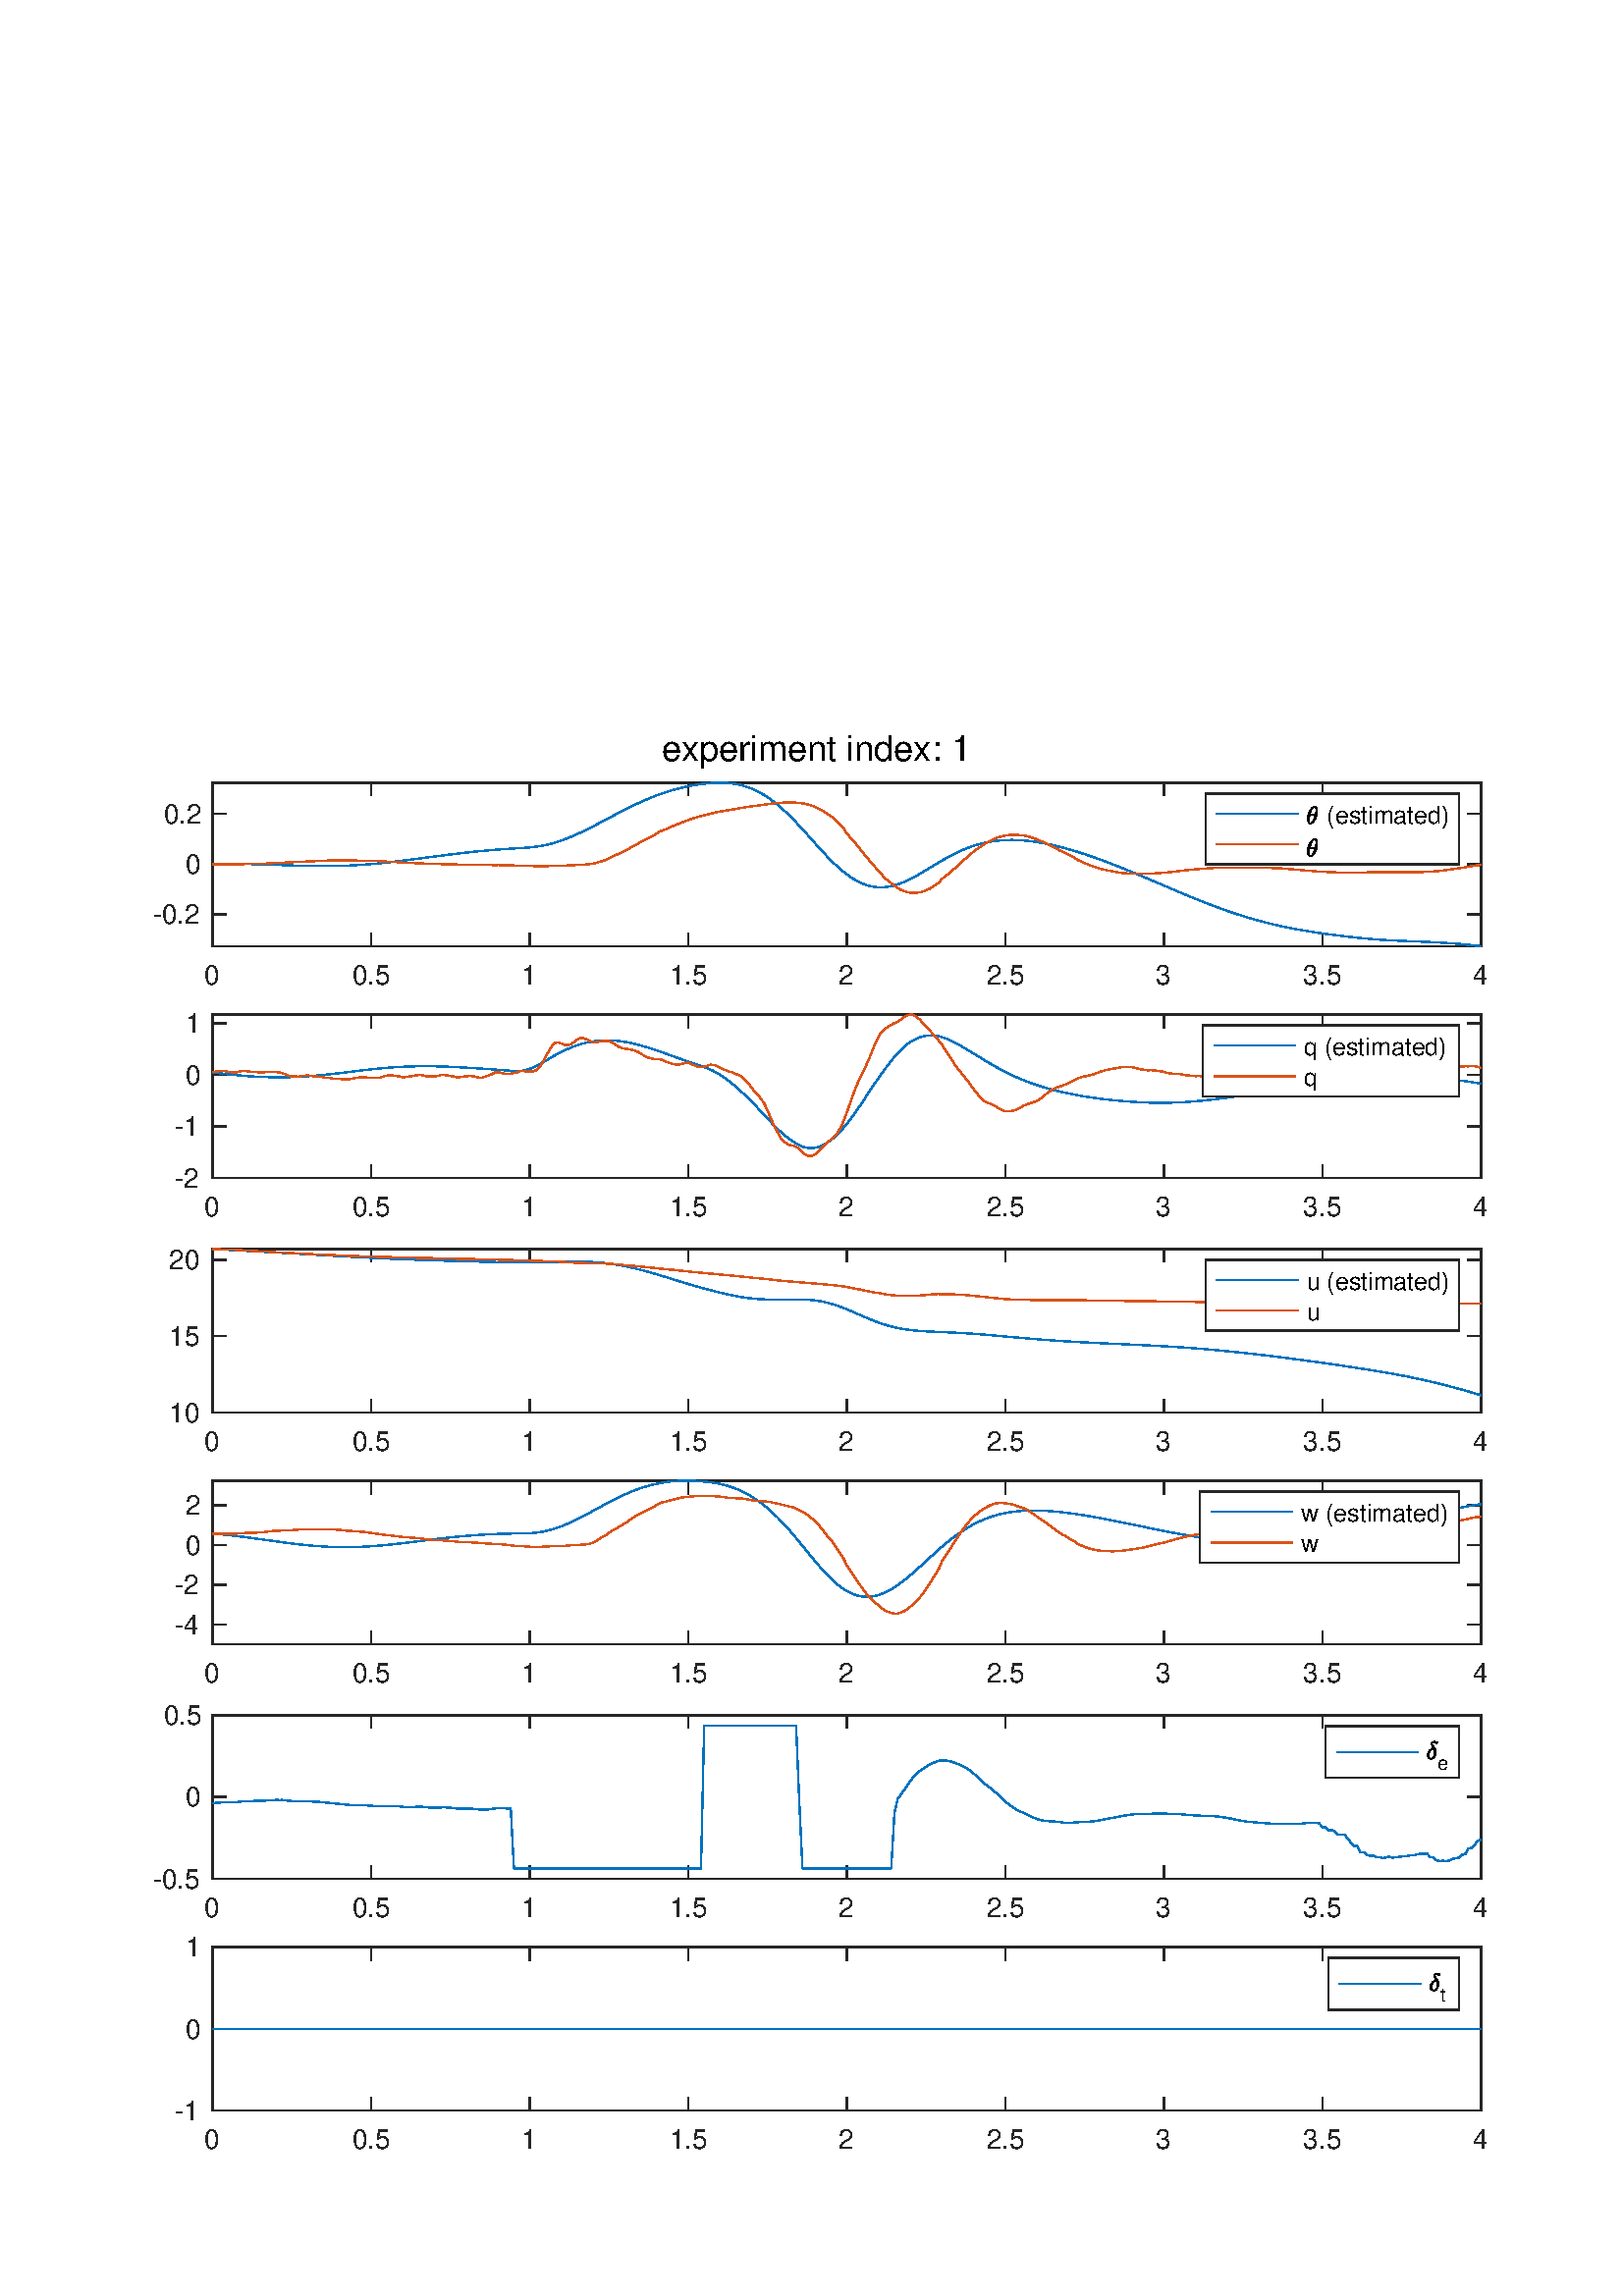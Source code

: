 %!PS-Adobe-3.0 EPSF-3.0
%%Pages: (atend)
%%BoundingBox:    56    53   546   573
%%LanguageLevel: 3
%%EndComments
%%BeginProlog
%%BeginResource: procset (Apache XML Graphics Std ProcSet) 1.2 0
%%Version: 1.2 0
%%Copyright: (Copyright 2001-2003,2010 The Apache Software Foundation. License terms: http://www.apache.org/licenses/LICENSE-2.0)
/bd{bind def}bind def
/ld{load def}bd
/GR/grestore ld
/GS/gsave ld
/RM/rmoveto ld
/C/curveto ld
/t/show ld
/L/lineto ld
/ML/setmiterlimit ld
/CT/concat ld
/f/fill ld
/N/newpath ld
/S/stroke ld
/CC/setcmykcolor ld
/A/ashow ld
/cp/closepath ld
/RC/setrgbcolor ld
/LJ/setlinejoin ld
/GC/setgray ld
/LW/setlinewidth ld
/M/moveto ld
/re {4 2 roll M
1 index 0 rlineto
0 exch rlineto
neg 0 rlineto
cp } bd
/_ctm matrix def
/_tm matrix def
/BT { _ctm currentmatrix pop matrix _tm copy pop 0 0 moveto } bd
/ET { _ctm setmatrix } bd
/iTm { _ctm setmatrix _tm concat } bd
/Tm { _tm astore pop iTm 0 0 moveto } bd
/ux 0.0 def
/uy 0.0 def
/F {
  /Tp exch def
  /Tf exch def
  Tf findfont Tp scalefont setfont
  /cf Tf def  /cs Tp def
} bd
/ULS {currentpoint /uy exch def /ux exch def} bd
/ULE {
  /Tcx currentpoint pop def
  gsave
  newpath
  cf findfont cs scalefont dup
  /FontMatrix get 0 get /Ts exch def /FontInfo get dup
  /UnderlinePosition get Ts mul /To exch def
  /UnderlineThickness get Ts mul /Tt exch def
  ux uy To add moveto  Tcx uy To add lineto
  Tt setlinewidth stroke
  grestore
} bd
/OLE {
  /Tcx currentpoint pop def
  gsave
  newpath
  cf findfont cs scalefont dup
  /FontMatrix get 0 get /Ts exch def /FontInfo get dup
  /UnderlinePosition get Ts mul /To exch def
  /UnderlineThickness get Ts mul /Tt exch def
  ux uy To add cs add moveto Tcx uy To add cs add lineto
  Tt setlinewidth stroke
  grestore
} bd
/SOE {
  /Tcx currentpoint pop def
  gsave
  newpath
  cf findfont cs scalefont dup
  /FontMatrix get 0 get /Ts exch def /FontInfo get dup
  /UnderlinePosition get Ts mul /To exch def
  /UnderlineThickness get Ts mul /Tt exch def
  ux uy To add cs 10 mul 26 idiv add moveto Tcx uy To add cs 10 mul 26 idiv add lineto
  Tt setlinewidth stroke
  grestore
} bd
/QT {
/Y22 exch store
/X22 exch store
/Y21 exch store
/X21 exch store
currentpoint
/Y21 load 2 mul add 3 div exch
/X21 load 2 mul add 3 div exch
/X21 load 2 mul /X22 load add 3 div
/Y21 load 2 mul /Y22 load add 3 div
/X22 load /Y22 load curveto
} bd
/SSPD {
dup length /d exch dict def
{
/v exch def
/k exch def
currentpagedevice k known {
/cpdv currentpagedevice k get def
v cpdv ne {
/upd false def
/nullv v type /nulltype eq def
/nullcpdv cpdv type /nulltype eq def
nullv nullcpdv or
{
/upd true def
} {
/sametype v type cpdv type eq def
sametype {
v type /arraytype eq {
/vlen v length def
/cpdvlen cpdv length def
vlen cpdvlen eq {
0 1 vlen 1 sub {
/i exch def
/obj v i get def
/cpdobj cpdv i get def
obj cpdobj ne {
/upd true def
exit
} if
} for
} {
/upd true def
} ifelse
} {
v type /dicttype eq {
v {
/dv exch def
/dk exch def
/cpddv cpdv dk get def
dv cpddv ne {
/upd true def
exit
} if
} forall
} {
/upd true def
} ifelse
} ifelse
} if
} ifelse
upd true eq {
d k v put
} if
} if
} if
} forall
d length 0 gt {
d setpagedevice
} if
} bd
/RE { % /NewFontName [NewEncodingArray] /FontName RE -
  findfont dup length dict begin
  {
    1 index /FID ne
    {def} {pop pop} ifelse
  } forall
  /Encoding exch def
  /FontName 1 index def
  currentdict definefont pop
  end
} bind def
%%EndResource
%%BeginResource: procset (Apache XML Graphics EPS ProcSet) 1.0 0
%%Version: 1.0 0
%%Copyright: (Copyright 2002-2003 The Apache Software Foundation. License terms: http://www.apache.org/licenses/LICENSE-2.0)
/BeginEPSF { %def
/b4_Inc_state save def         % Save state for cleanup
/dict_count countdictstack def % Count objects on dict stack
/op_count count 1 sub def      % Count objects on operand stack
userdict begin                 % Push userdict on dict stack
/showpage { } def              % Redefine showpage, { } = null proc
0 setgray 0 setlinecap         % Prepare graphics state
1 setlinewidth 0 setlinejoin
10 setmiterlimit [ ] 0 setdash newpath
/languagelevel where           % If level not equal to 1 then
{pop languagelevel             % set strokeadjust and
1 ne                           % overprint to their defaults.
{false setstrokeadjust false setoverprint
} if
} if
} bd
/EndEPSF { %def
count op_count sub {pop} repeat            % Clean up stacks
countdictstack dict_count sub {end} repeat
b4_Inc_state restore
} bd
%%EndResource
%FOPBeginFontDict
%%IncludeResource: font Courier-Oblique
%%IncludeResource: font Courier-BoldOblique
%%IncludeResource: font Courier-Bold
%%IncludeResource: font ZapfDingbats
%%IncludeResource: font Symbol
%%IncludeResource: font Helvetica
%%IncludeResource: font Helvetica-Oblique
%%IncludeResource: font Helvetica-Bold
%%IncludeResource: font Helvetica-BoldOblique
%%IncludeResource: font Times-Roman
%%IncludeResource: font Times-Italic
%%IncludeResource: font Times-Bold
%%IncludeResource: font Times-BoldItalic
%%IncludeResource: font Courier
%FOPEndFontDict
%%BeginResource: encoding WinAnsiEncoding
/WinAnsiEncoding [
/.notdef /.notdef /.notdef /.notdef /.notdef
/.notdef /.notdef /.notdef /.notdef /.notdef
/.notdef /.notdef /.notdef /.notdef /.notdef
/.notdef /.notdef /.notdef /.notdef /.notdef
/.notdef /.notdef /.notdef /.notdef /.notdef
/.notdef /.notdef /.notdef /.notdef /.notdef
/.notdef /.notdef /space /exclam /quotedbl
/numbersign /dollar /percent /ampersand /quotesingle
/parenleft /parenright /asterisk /plus /comma
/hyphen /period /slash /zero /one
/two /three /four /five /six
/seven /eight /nine /colon /semicolon
/less /equal /greater /question /at
/A /B /C /D /E
/F /G /H /I /J
/K /L /M /N /O
/P /Q /R /S /T
/U /V /W /X /Y
/Z /bracketleft /backslash /bracketright /asciicircum
/underscore /quoteleft /a /b /c
/d /e /f /g /h
/i /j /k /l /m
/n /o /p /q /r
/s /t /u /v /w
/x /y /z /braceleft /bar
/braceright /asciitilde /bullet /Euro /bullet
/quotesinglbase /florin /quotedblbase /ellipsis /dagger
/daggerdbl /circumflex /perthousand /Scaron /guilsinglleft
/OE /bullet /Zcaron /bullet /bullet
/quoteleft /quoteright /quotedblleft /quotedblright /bullet
/endash /emdash /asciitilde /trademark /scaron
/guilsinglright /oe /bullet /zcaron /Ydieresis
/space /exclamdown /cent /sterling /currency
/yen /brokenbar /section /dieresis /copyright
/ordfeminine /guillemotleft /logicalnot /sfthyphen /registered
/macron /degree /plusminus /twosuperior /threesuperior
/acute /mu /paragraph /middot /cedilla
/onesuperior /ordmasculine /guillemotright /onequarter /onehalf
/threequarters /questiondown /Agrave /Aacute /Acircumflex
/Atilde /Adieresis /Aring /AE /Ccedilla
/Egrave /Eacute /Ecircumflex /Edieresis /Igrave
/Iacute /Icircumflex /Idieresis /Eth /Ntilde
/Ograve /Oacute /Ocircumflex /Otilde /Odieresis
/multiply /Oslash /Ugrave /Uacute /Ucircumflex
/Udieresis /Yacute /Thorn /germandbls /agrave
/aacute /acircumflex /atilde /adieresis /aring
/ae /ccedilla /egrave /eacute /ecircumflex
/edieresis /igrave /iacute /icircumflex /idieresis
/eth /ntilde /ograve /oacute /ocircumflex
/otilde /odieresis /divide /oslash /ugrave
/uacute /ucircumflex /udieresis /yacute /thorn
/ydieresis
] def
%%EndResource
%FOPBeginFontReencode
/Courier-Oblique findfont
dup length dict begin
  {1 index /FID ne {def} {pop pop} ifelse} forall
  /Encoding WinAnsiEncoding def
  currentdict
end
/Courier-Oblique exch definefont pop
/Courier-BoldOblique findfont
dup length dict begin
  {1 index /FID ne {def} {pop pop} ifelse} forall
  /Encoding WinAnsiEncoding def
  currentdict
end
/Courier-BoldOblique exch definefont pop
/Courier-Bold findfont
dup length dict begin
  {1 index /FID ne {def} {pop pop} ifelse} forall
  /Encoding WinAnsiEncoding def
  currentdict
end
/Courier-Bold exch definefont pop
/Helvetica findfont
dup length dict begin
  {1 index /FID ne {def} {pop pop} ifelse} forall
  /Encoding WinAnsiEncoding def
  currentdict
end
/Helvetica exch definefont pop
/Helvetica-Oblique findfont
dup length dict begin
  {1 index /FID ne {def} {pop pop} ifelse} forall
  /Encoding WinAnsiEncoding def
  currentdict
end
/Helvetica-Oblique exch definefont pop
/Helvetica-Bold findfont
dup length dict begin
  {1 index /FID ne {def} {pop pop} ifelse} forall
  /Encoding WinAnsiEncoding def
  currentdict
end
/Helvetica-Bold exch definefont pop
/Helvetica-BoldOblique findfont
dup length dict begin
  {1 index /FID ne {def} {pop pop} ifelse} forall
  /Encoding WinAnsiEncoding def
  currentdict
end
/Helvetica-BoldOblique exch definefont pop
/Times-Roman findfont
dup length dict begin
  {1 index /FID ne {def} {pop pop} ifelse} forall
  /Encoding WinAnsiEncoding def
  currentdict
end
/Times-Roman exch definefont pop
/Times-Italic findfont
dup length dict begin
  {1 index /FID ne {def} {pop pop} ifelse} forall
  /Encoding WinAnsiEncoding def
  currentdict
end
/Times-Italic exch definefont pop
/Times-Bold findfont
dup length dict begin
  {1 index /FID ne {def} {pop pop} ifelse} forall
  /Encoding WinAnsiEncoding def
  currentdict
end
/Times-Bold exch definefont pop
/Times-BoldItalic findfont
dup length dict begin
  {1 index /FID ne {def} {pop pop} ifelse} forall
  /Encoding WinAnsiEncoding def
  currentdict
end
/Times-BoldItalic exch definefont pop
/Courier findfont
dup length dict begin
  {1 index /FID ne {def} {pop pop} ifelse} forall
  /Encoding WinAnsiEncoding def
  currentdict
end
/Courier exch definefont pop
%FOPEndFontReencode
%%EndProlog
%%Page: 1 1
%%PageBoundingBox: 0 0 600 600
%%BeginPageSetup
[1 0 0 -1 0 600] CT
%%EndPageSetup
GS
1 GC
N
0 0 600 600 re
f
GR
GS
1 GC
N
0 0 600 600 re
f
GR
GS
1 GC
N
78 105 M
543 105 L
543 45 L
78 45 L
cp
f
GR
GS
0.149 GC
2 setlinecap
1 LJ
0.5 LW
N
78 105 M
543 105 L
S
GR
GS
0.149 GC
2 setlinecap
1 LJ
0.5 LW
N
78 45 M
543 45 L
S
GR
GS
0.149 GC
2 setlinecap
1 LJ
0.5 LW
N
78 105 M
78 100.35 L
S
GR
GS
0.149 GC
2 setlinecap
1 LJ
0.5 LW
N
136.125 105 M
136.125 100.35 L
S
GR
GS
0.149 GC
2 setlinecap
1 LJ
0.5 LW
N
194.25 105 M
194.25 100.35 L
S
GR
GS
0.149 GC
2 setlinecap
1 LJ
0.5 LW
N
252.375 105 M
252.375 100.35 L
S
GR
GS
0.149 GC
2 setlinecap
1 LJ
0.5 LW
N
310.5 105 M
310.5 100.35 L
S
GR
GS
0.149 GC
2 setlinecap
1 LJ
0.5 LW
N
368.625 105 M
368.625 100.35 L
S
GR
GS
0.149 GC
2 setlinecap
1 LJ
0.5 LW
N
426.75 105 M
426.75 100.35 L
S
GR
GS
0.149 GC
2 setlinecap
1 LJ
0.5 LW
N
484.875 105 M
484.875 100.35 L
S
GR
GS
0.149 GC
2 setlinecap
1 LJ
0.5 LW
N
543 105 M
543 100.35 L
S
GR
GS
0.149 GC
2 setlinecap
1 LJ
0.5 LW
N
78 45 M
78 49.65 L
S
GR
GS
0.149 GC
2 setlinecap
1 LJ
0.5 LW
N
136.125 45 M
136.125 49.65 L
S
GR
GS
0.149 GC
2 setlinecap
1 LJ
0.5 LW
N
194.25 45 M
194.25 49.65 L
S
GR
GS
0.149 GC
2 setlinecap
1 LJ
0.5 LW
N
252.375 45 M
252.375 49.65 L
S
GR
GS
0.149 GC
2 setlinecap
1 LJ
0.5 LW
N
310.5 45 M
310.5 49.65 L
S
GR
GS
0.149 GC
2 setlinecap
1 LJ
0.5 LW
N
368.625 45 M
368.625 49.65 L
S
GR
GS
0.149 GC
2 setlinecap
1 LJ
0.5 LW
N
426.75 45 M
426.75 49.65 L
S
GR
GS
0.149 GC
2 setlinecap
1 LJ
0.5 LW
N
484.875 45 M
484.875 49.65 L
S
GR
GS
0.149 GC
2 setlinecap
1 LJ
0.5 LW
N
543 45 M
543 49.65 L
S
GR
GS
[1 0 0 1 78 109] CT
0.149 GC
/Helvetica 10 F
GS
[1 0 0 1 0 0] CT
-3 10 moveto 
1 -1 scale
(0) t 
GR
GR
GS
[1 0 0 1 136.125 109] CT
0.149 GC
/Helvetica 10 F
GS
[1 0 0 1 0 0] CT
-7 10 moveto 
1 -1 scale
(0.5) t 
GR
GR
GS
[1 0 0 1 194.25 109] CT
0.149 GC
/Helvetica 10 F
GS
[1 0 0 1 0 0] CT
-3 10 moveto 
1 -1 scale
(1) t 
GR
GR
GS
[1 0 0 1 252.375 109] CT
0.149 GC
/Helvetica 10 F
GS
[1 0 0 1 0 0] CT
-7 10 moveto 
1 -1 scale
(1.5) t 
GR
GR
GS
[1 0 0 1 310.5 109] CT
0.149 GC
/Helvetica 10 F
GS
[1 0 0 1 0 0] CT
-3 10 moveto 
1 -1 scale
(2) t 
GR
GR
GS
[1 0 0 1 368.625 109] CT
0.149 GC
/Helvetica 10 F
GS
[1 0 0 1 0 0] CT
-7 10 moveto 
1 -1 scale
(2.5) t 
GR
GR
GS
[1 0 0 1 426.75 109] CT
0.149 GC
/Helvetica 10 F
GS
[1 0 0 1 0 0] CT
-3 10 moveto 
1 -1 scale
(3) t 
GR
GR
GS
[1 0 0 1 484.875 109] CT
0.149 GC
/Helvetica 10 F
GS
[1 0 0 1 0 0] CT
-7 10 moveto 
1 -1 scale
(3.5) t 
GR
GR
GS
[1 0 0 1 543 109] CT
0.149 GC
/Helvetica 10 F
GS
[1 0 0 1 0 0] CT
-3 10 moveto 
1 -1 scale
(4) t 
GR
GR
GS
0.149 GC
2 setlinecap
1 LJ
0.5 LW
N
78 105 M
78 45 L
S
GR
GS
0.149 GC
2 setlinecap
1 LJ
0.5 LW
N
543 105 M
543 45 L
S
GR
GS
0.149 GC
2 setlinecap
1 LJ
0.5 LW
N
78 93.3 M
82.65 93.3 L
S
GR
GS
0.149 GC
2 setlinecap
1 LJ
0.5 LW
N
78 74.899 M
82.65 74.899 L
S
GR
GS
0.149 GC
2 setlinecap
1 LJ
0.5 LW
N
78 56.498 M
82.65 56.498 L
S
GR
GS
0.149 GC
2 setlinecap
1 LJ
0.5 LW
N
543 93.3 M
538.35 93.3 L
S
GR
GS
0.149 GC
2 setlinecap
1 LJ
0.5 LW
N
543 74.899 M
538.35 74.899 L
S
GR
GS
0.149 GC
2 setlinecap
1 LJ
0.5 LW
N
543 56.498 M
538.35 56.498 L
S
GR
GS
[1 0 0 1 74 93.3] CT
0.149 GC
/Helvetica 10 F
GS
[1 0 0 1 0 0] CT
-18 3.5 moveto 
1 -1 scale
(-0.2) t 
GR
GR
GS
[1 0 0 1 74 74.899] CT
0.149 GC
/Helvetica 10 F
GS
[1 0 0 1 0 0] CT
-6 3.5 moveto 
1 -1 scale
(0) t 
GR
GR
GS
[1 0 0 1 74 56.498] CT
0.149 GC
/Helvetica 10 F
GS
[1 0 0 1 0 0] CT
-14 3.5 moveto 
1 -1 scale
(0.2) t 
GR
GR
GS
0 0.447 0.741 RC
1 LJ
0.5 LW
N
78 74.94 M
79.162 74.896 L
80.325 74.86 L
81.488 74.832 L
82.65 74.811 L
83.813 74.797 L
84.975 74.789 L
86.137 74.788 L
87.3 74.793 L
88.463 74.803 L
89.625 74.818 L
90.787 74.837 L
91.95 74.861 L
93.113 74.889 L
94.275 74.92 L
95.438 74.953 L
96.6 74.99 L
97.762 75.028 L
98.925 75.068 L
100.088 75.109 L
101.25 75.151 L
102.412 75.193 L
103.575 75.235 L
104.738 75.277 L
105.9 75.319 L
107.063 75.359 L
108.225 75.397 L
109.388 75.433 L
110.55 75.465 L
111.713 75.495 L
112.875 75.52 L
114.037 75.542 L
115.2 75.559 L
116.363 75.571 L
117.525 75.579 L
118.688 75.581 L
119.85 75.577 L
121.012 75.568 L
122.175 75.553 L
123.338 75.532 L
124.5 75.504 L
125.662 75.47 L
126.825 75.428 L
127.988 75.38 L
129.15 75.325 L
130.313 75.262 L
131.475 75.193 L
132.637 75.116 L
133.8 75.033 L
134.962 74.943 L
136.125 74.847 L
137.288 74.745 L
138.45 74.637 L
139.613 74.523 L
140.775 74.404 L
141.938 74.279 L
143.1 74.15 L
144.262 74.017 L
145.425 73.879 L
146.587 73.738 L
147.75 73.595 L
148.913 73.448 L
150.075 73.299 L
151.238 73.148 L
152.4 72.996 L
153.563 72.842 L
154.725 72.688 L
155.887 72.533 L
157.05 72.378 L
158.212 72.223 L
159.375 72.07 L
160.537 71.917 L
161.7 71.766 L
162.863 71.616 L
164.025 71.468 L
165.188 71.323 L
166.35 71.18 L
167.512 71.04 L
168.675 70.903 L
169.838 70.769 L
171 70.638 L
172.163 70.511 L
173.325 70.387 L
174.488 70.267 L
175.65 70.15 L
176.813 70.038 L
177.975 69.929 L
179.137 69.824 L
180.3 69.722 L
181.462 69.624 L
182.625 69.531 L
183.788 69.442 L
184.95 69.357 L
186.113 69.277 L
187.275 69.202 L
188.438 69.131 L
189.6 69.065 L
190.762 68.998 L
191.925 68.925 L
193.087 68.842 L
194.25 68.743 L
195.413 68.624 L
196.575 68.48 L
197.738 68.308 L
198.9 68.104 L
200.063 67.867 L
201.225 67.598 L
202.388 67.295 L
203.55 66.96 L
204.713 66.594 L
205.875 66.197 L
207.038 65.773 L
208.2 65.322 L
209.363 64.846 L
210.525 64.347 L
211.688 63.828 L
212.85 63.289 L
214.012 62.733 L
215.175 62.163 L
216.338 61.579 L
217.5 60.985 L
218.663 60.383 L
219.825 59.774 L
220.988 59.16 L
222.15 58.544 L
223.313 57.927 L
224.475 57.312 L
225.637 56.699 L
226.8 56.091 L
227.962 55.49 L
229.125 54.897 L
230.287 54.313 L
231.45 53.74 L
232.613 53.179 L
233.775 52.632 L
234.938 52.099 L
236.1 51.582 L
237.262 51.082 L
238.425 50.598 L
239.587 50.133 L
240.75 49.687 L
241.912 49.259 L
243.075 48.851 L
244.237 48.464 L
245.4 48.096 L
246.563 47.749 L
247.725 47.422 L
248.887 47.116 L
250.05 46.831 L
251.212 46.566 L
252.375 46.321 L
253.538 46.096 L
254.7 45.891 L
255.863 45.705 L
257.025 45.538 L
258.188 45.39 L
259.35 45.261 L
260.513 45.153 L
261.675 45.072 L
262.837 45.02 L
264 45 L
265.163 45.016 L
266.325 45.072 L
267.487 45.169 L
268.65 45.31 L
269.813 45.498 L
270.975 45.734 L
272.137 46.022 L
273.3 46.363 L
274.462 46.758 L
275.625 47.21 L
276.788 47.718 L
277.95 48.286 L
279.112 48.913 L
280.275 49.6 L
281.438 50.349 L
282.6 51.158 L
283.763 52.028 L
284.925 52.955 L
286.087 53.937 L
287.25 54.971 L
288.413 56.054 L
289.575 57.182 L
290.738 58.35 L
291.9 59.556 L
293.063 60.795 L
294.225 62.063 L
295.388 63.351 L
296.55 64.653 L
297.712 65.959 L
298.875 67.263 L
300.038 68.557 L
301.2 69.833 L
302.362 71.085 L
303.525 72.306 L
304.688 73.488 L
305.85 74.626 L
307.013 75.714 L
308.175 76.747 L
309.337 77.719 L
310.5 78.625 L
311.663 79.461 L
312.825 80.223 L
313.987 80.907 L
315.15 81.511 L
316.313 82.032 L
317.475 82.467 L
318.637 82.816 L
319.8 83.08 L
320.962 83.259 L
322.125 83.355 L
323.287 83.369 L
324.45 83.305 L
325.613 83.164 L
326.775 82.95 L
327.938 82.664 L
329.1 82.31 L
330.263 81.895 L
331.425 81.423 L
332.587 80.902 L
333.75 80.337 L
334.913 79.734 L
336.075 79.1 L
337.237 78.439 L
338.4 77.759 L
339.563 77.065 L
340.725 76.362 L
341.888 75.656 L
343.05 74.953 L
344.212 74.258 L
345.375 73.576 L
346.538 72.912 L
347.7 72.269 L
348.862 71.651 L
350.025 71.06 L
351.188 70.497 L
352.35 69.966 L
353.512 69.466 L
354.675 68.999 L
355.838 68.567 L
357 68.169 L
358.163 67.805 L
359.325 67.477 L
360.488 67.183 L
361.65 66.923 L
362.813 66.698 L
363.975 66.505 L
365.138 66.345 L
366.3 66.217 L
367.462 66.12 L
368.625 66.053 L
369.788 66.015 L
370.95 66.005 L
372.112 66.021 L
373.275 66.063 L
374.438 66.129 L
375.6 66.218 L
376.762 66.33 L
377.925 66.464 L
379.087 66.617 L
380.25 66.791 L
381.412 66.983 L
382.575 67.193 L
383.738 67.42 L
384.9 67.662 L
386.063 67.921 L
387.225 68.194 L
388.388 68.481 L
389.55 68.782 L
390.712 69.095 L
391.875 69.422 L
393.038 69.76 L
394.2 70.109 L
395.362 70.469 L
396.525 70.839 L
397.688 71.219 L
398.85 71.608 L
400.013 72.006 L
401.175 72.413 L
402.337 72.827 L
403.5 73.249 L
404.663 73.678 L
405.825 74.114 L
406.987 74.556 L
408.15 75.004 L
409.313 75.458 L
410.475 75.917 L
411.637 76.382 L
412.8 76.851 L
413.963 77.325 L
415.125 77.803 L
416.288 78.285 L
417.45 78.771 L
418.613 79.259 L
419.775 79.75 L
420.938 80.244 L
422.1 80.739 L
423.263 81.236 L
424.425 81.734 L
425.587 82.232 L
426.75 82.73 L
427.913 83.227 L
429.075 83.724 L
430.237 84.219 L
431.4 84.713 L
432.563 85.204 L
433.725 85.693 L
434.887 86.178 L
436.05 86.659 L
437.212 87.137 L
438.375 87.61 L
439.537 88.078 L
440.7 88.541 L
441.863 88.998 L
443.025 89.449 L
444.188 89.894 L
445.35 90.332 L
446.513 90.763 L
447.675 91.187 L
448.837 91.604 L
450 92.013 L
451.163 92.414 L
452.325 92.807 L
453.487 93.192 L
454.65 93.568 L
455.813 93.936 L
456.975 94.295 L
458.138 94.644 L
459.3 94.984 L
460.462 95.315 L
461.625 95.636 L
462.788 95.948 L
463.95 96.25 L
465.112 96.543 L
466.275 96.827 L
467.438 97.101 L
468.6 97.366 L
469.762 97.623 L
470.925 97.87 L
472.088 98.109 L
473.25 98.34 L
474.413 98.563 L
475.575 98.778 L
476.738 98.986 L
477.9 99.188 L
479.063 99.382 L
480.225 99.571 L
481.388 99.753 L
482.55 99.931 L
483.712 100.104 L
484.875 100.273 L
486.038 100.437 L
487.2 100.598 L
488.362 100.754 L
489.525 100.907 L
490.688 101.055 L
491.85 101.199 L
493.012 101.339 L
494.175 101.476 L
495.337 101.608 L
496.5 101.735 L
497.662 101.859 L
498.825 101.977 L
499.988 102.09 L
501.15 102.198 L
502.313 102.3 L
503.475 102.395 L
504.638 102.485 L
505.8 102.569 L
506.962 102.647 L
508.125 102.719 L
509.288 102.786 L
510.45 102.849 L
511.612 102.907 L
512.775 102.962 L
513.938 103.014 L
515.1 103.064 L
516.263 103.112 L
517.425 103.158 L
518.588 103.205 L
519.75 103.251 L
520.912 103.299 L
522.075 103.348 L
523.237 103.4 L
524.4 103.454 L
525.563 103.512 L
526.725 103.573 L
527.888 103.639 L
529.05 103.709 L
530.213 103.782 L
531.375 103.861 L
532.538 103.944 L
533.7 104.032 L
534.862 104.126 L
536.025 104.227 L
537.188 104.334 L
538.35 104.449 L
539.513 104.572 L
540.675 104.704 L
541.838 104.847 L
543 105 L
S
GR
GS
0.851 0.325 0.098 RC
1 LJ
0.5 LW
N
78 74.94 M
79.162 74.925 L
80.325 74.908 L
81.488 74.907 L
82.65 74.919 L
83.813 74.93 L
84.975 74.95 L
86.137 74.96 L
87.3 74.954 L
88.463 74.918 L
89.625 74.86 L
90.787 74.824 L
91.95 74.795 L
93.113 74.766 L
94.275 74.752 L
95.438 74.733 L
96.6 74.706 L
97.762 74.651 L
98.925 74.566 L
100.088 74.503 L
101.25 74.433 L
102.412 74.376 L
103.575 74.322 L
104.738 74.28 L
105.9 74.231 L
107.063 74.174 L
108.225 74.104 L
109.388 74.04 L
110.55 73.984 L
111.713 73.948 L
112.875 73.886 L
114.037 73.841 L
115.2 73.796 L
116.363 73.749 L
117.525 73.694 L
118.688 73.641 L
119.85 73.584 L
121.012 73.532 L
122.175 73.489 L
123.338 73.455 L
124.5 73.446 L
125.662 73.457 L
126.825 73.481 L
127.988 73.508 L
129.15 73.539 L
130.313 73.561 L
131.475 73.579 L
132.637 73.594 L
133.8 73.62 L
134.962 73.645 L
136.125 73.675 L
137.288 73.713 L
138.45 73.764 L
139.613 73.82 L
140.775 73.882 L
141.938 73.954 L
143.1 74.012 L
144.262 74.063 L
145.425 74.148 L
146.587 74.225 L
147.75 74.308 L
148.913 74.376 L
150.075 74.435 L
151.238 74.481 L
152.4 74.523 L
153.563 74.567 L
154.725 74.617 L
155.887 74.668 L
157.05 74.725 L
158.212 74.781 L
159.375 74.826 L
160.537 74.855 L
161.7 74.871 L
162.863 74.888 L
164.025 74.906 L
165.188 74.931 L
166.35 74.966 L
167.512 75.007 L
168.675 75.043 L
169.838 75.071 L
171 75.087 L
172.163 75.092 L
173.325 75.096 L
174.488 75.11 L
175.65 75.129 L
176.813 75.152 L
177.975 75.173 L
179.137 75.207 L
180.3 75.228 L
181.462 75.246 L
182.625 75.226 L
183.788 75.24 L
184.95 75.248 L
186.113 75.279 L
187.275 75.31 L
188.438 75.37 L
189.6 75.402 L
190.762 75.438 L
191.925 75.45 L
193.087 75.494 L
194.25 75.518 L
195.413 75.576 L
196.575 75.636 L
197.738 75.656 L
198.9 75.655 L
200.063 75.628 L
201.225 75.583 L
202.388 75.541 L
203.55 75.511 L
204.713 75.492 L
205.875 75.475 L
207.038 75.434 L
208.2 75.362 L
209.363 75.304 L
210.525 75.235 L
211.688 75.172 L
212.85 75.111 L
214.012 75.048 L
215.175 74.975 L
216.338 74.87 L
217.5 74.699 L
218.663 74.426 L
219.825 74.057 L
220.988 73.695 L
222.15 73.32 L
223.313 72.76 L
224.475 72.177 L
225.637 71.626 L
226.8 71.082 L
227.962 70.538 L
229.125 69.943 L
230.287 69.361 L
231.45 68.721 L
232.613 68.067 L
233.775 67.413 L
234.938 66.785 L
236.1 66.178 L
237.262 65.596 L
238.425 65.012 L
239.587 64.419 L
240.75 63.663 L
241.912 62.92 L
243.075 62.439 L
244.237 62.042 L
245.4 61.5 L
246.563 60.997 L
247.725 60.526 L
248.887 60.046 L
250.05 59.597 L
251.212 59.14 L
252.375 58.7 L
253.538 58.293 L
254.7 57.911 L
255.863 57.571 L
257.025 57.245 L
258.188 56.955 L
259.35 56.663 L
260.513 56.378 L
261.675 56.105 L
262.837 55.845 L
264 55.61 L
265.163 55.391 L
266.325 55.194 L
267.487 55.015 L
268.65 54.826 L
269.813 54.627 L
270.975 54.423 L
272.137 54.198 L
273.3 54.012 L
274.462 53.85 L
275.625 53.683 L
276.788 53.538 L
277.95 53.4 L
279.112 53.233 L
280.275 53.051 L
281.438 52.878 L
282.6 52.7 L
283.763 52.538 L
284.925 52.451 L
286.087 52.38 L
287.25 52.322 L
288.413 52.292 L
289.575 52.29 L
290.738 52.298 L
291.9 52.329 L
293.063 52.42 L
294.225 52.571 L
295.388 52.801 L
296.55 53.093 L
297.712 53.452 L
298.875 53.901 L
300.038 54.417 L
301.2 55.049 L
302.362 55.812 L
303.525 56.615 L
304.688 57.267 L
305.85 58.259 L
307.013 59.385 L
308.175 60.587 L
309.337 61.827 L
310.5 63.638 L
311.663 64.968 L
312.825 66.284 L
313.987 67.662 L
315.15 69.087 L
316.313 70.527 L
317.475 71.969 L
318.637 73.381 L
319.8 74.742 L
320.962 76.05 L
322.125 77.354 L
323.287 78.645 L
324.45 80.186 L
325.613 80.911 L
326.775 81.843 L
327.938 82.786 L
329.1 83.603 L
330.263 84.277 L
331.425 84.789 L
332.587 85.139 L
333.75 85.344 L
334.913 85.412 L
336.075 85.373 L
337.237 85.219 L
338.4 84.938 L
339.563 84.506 L
340.725 83.948 L
341.888 83.268 L
343.05 82.496 L
344.212 81.641 L
345.375 80.297 L
346.538 79.387 L
347.7 78.45 L
348.862 77.486 L
350.025 76.481 L
351.188 75.439 L
352.35 74.373 L
353.512 73.298 L
354.675 72.239 L
355.838 71.228 L
357 70.274 L
358.163 69.38 L
359.325 68.552 L
360.488 67.784 L
361.65 67.077 L
362.813 66.434 L
363.975 65.854 L
365.138 65.357 L
366.3 64.939 L
367.462 64.605 L
368.625 64.369 L
369.788 64.217 L
370.95 64.14 L
372.112 64.133 L
373.275 64.194 L
374.438 64.294 L
375.6 64.424 L
376.762 64.673 L
377.925 64.996 L
379.087 65.388 L
380.25 65.839 L
381.412 66.323 L
382.575 66.83 L
383.738 67.363 L
384.9 67.929 L
386.063 68.524 L
387.225 69.147 L
388.388 69.79 L
389.55 70.345 L
390.712 70.778 L
391.875 71.449 L
393.038 72.059 L
394.2 72.659 L
395.362 73.462 L
396.525 73.983 L
397.688 74.485 L
398.85 74.97 L
400.013 75.429 L
401.175 75.85 L
402.337 76.231 L
403.5 76.57 L
404.663 76.867 L
405.825 77.127 L
406.987 77.354 L
408.15 77.561 L
409.313 77.781 L
410.475 77.997 L
411.637 78.129 L
412.8 78.225 L
413.963 78.292 L
415.125 78.343 L
416.288 78.377 L
417.45 78.401 L
418.613 78.411 L
419.775 78.403 L
420.938 78.378 L
422.1 78.332 L
423.263 78.267 L
424.425 78.183 L
425.587 78.109 L
426.75 78.035 L
427.913 77.927 L
429.075 77.808 L
430.237 77.676 L
431.4 77.536 L
432.563 77.397 L
433.725 77.255 L
434.887 77.121 L
436.05 76.994 L
437.212 76.882 L
438.375 76.777 L
439.537 76.678 L
440.7 76.593 L
441.863 76.503 L
443.025 76.421 L
444.188 76.35 L
445.35 76.271 L
446.513 76.21 L
447.675 76.178 L
448.837 76.15 L
450 76.127 L
451.163 76.113 L
452.325 76.105 L
453.487 76.103 L
454.65 76.11 L
455.813 76.117 L
456.975 76.135 L
458.138 76.162 L
459.3 76.184 L
460.462 76.209 L
461.625 76.228 L
462.788 76.245 L
463.95 76.264 L
465.112 76.288 L
466.275 76.311 L
467.438 76.346 L
468.6 76.389 L
469.762 76.441 L
470.925 76.506 L
472.088 76.63 L
473.25 76.722 L
474.413 76.823 L
475.575 76.929 L
476.738 77.034 L
477.9 77.132 L
479.063 77.227 L
480.225 77.318 L
481.388 77.417 L
482.55 77.523 L
483.712 77.594 L
484.875 77.667 L
486.038 77.733 L
487.2 77.792 L
488.362 77.839 L
489.525 77.874 L
490.688 77.917 L
491.85 77.956 L
493.012 77.978 L
494.175 77.991 L
495.337 78.005 L
496.5 78.005 L
497.662 77.991 L
498.825 77.963 L
499.988 77.927 L
501.15 77.895 L
502.313 77.873 L
503.475 77.863 L
504.638 77.864 L
505.8 77.87 L
506.962 77.875 L
508.125 77.872 L
509.288 77.87 L
510.45 77.855 L
511.612 77.841 L
512.775 77.832 L
513.938 77.828 L
515.1 77.83 L
516.263 77.834 L
517.425 77.835 L
518.588 77.831 L
519.75 77.816 L
520.912 77.787 L
522.075 77.742 L
523.237 77.686 L
524.4 77.622 L
525.563 77.538 L
526.725 77.457 L
527.888 77.37 L
529.05 77.228 L
530.213 77.066 L
531.375 76.887 L
532.538 76.719 L
533.7 76.553 L
534.862 76.39 L
536.025 76.225 L
537.188 76.048 L
538.35 75.859 L
539.513 75.657 L
540.675 75.451 L
541.838 75.278 L
543 75.147 L
S
GR
GS
1 GC
N
535 75 M
535 49 L
442 49 L
442 75 L
cp
f
GR
GS
[1 0 0 1 479 60] CT
N
1.453 0.094 M
1.047 0.094 0.797 -0.203 QT
0.547 -0.5 0.453 -0.922 QT
0.359 -1.344 0.359 -1.75 QT
0.359 -1.766 L
0.359 -2.203 0.445 -2.688 QT
0.531 -3.172 0.695 -3.656 QT
0.859 -4.141 1.047 -4.516 QT
1.172 -4.781 1.383 -5.109 QT
1.594 -5.438 1.852 -5.719 QT
2.109 -6 2.406 -6.172 QT
2.703 -6.344 3 -6.344 QT
3.016 -6.344 L
3.344 -6.344 3.563 -6.164 QT
3.781 -5.984 3.898 -5.703 QT
4.016 -5.422 4.063 -5.102 QT
4.109 -4.781 4.109 -4.484 QT
4.109 -3.813 3.93 -3.102 QT
3.75 -2.391 3.422 -1.734 QT
3.297 -1.484 3.078 -1.141 QT
2.859 -0.797 2.617 -0.531 QT
2.375 -0.266 2.07 -0.086 QT
1.766 0.094 1.453 0.094 QT
1.453 0.094 L
cp
1.469 -0.141 M
1.766 -0.141 2.039 -0.461 QT
2.313 -0.781 2.523 -1.234 QT
2.734 -1.688 2.891 -2.164 QT
3.047 -2.641 3.109 -2.969 QT
1.281 -2.969 L
1.141 -2.406 1.063 -1.992 QT
0.984 -1.578 0.984 -1.188 QT
0.984 -0.141 1.469 -0.141 QT
cp
1.344 -3.281 M
3.188 -3.281 L
3.297 -3.688 3.352 -3.953 QT
3.406 -4.219 3.445 -4.508 QT
3.484 -4.797 3.484 -5.063 QT
3.484 -6.109 3 -6.109 QT
2.438 -6.109 2.023 -5.188 QT
1.609 -4.266 1.344 -3.281 QT
cp
f
GR
GS
[1 0 0 1 484 60] CT
/Helvetica 9 F
GS
[1 0 0 1 0 0] CT
0 0 moveto 
1 -1 scale
( \(estimated\)) t 
GR
GR
GS
0 0.447 0.741 RC
1 LJ
0.5 LW
N
446 56.358 M
476 56.358 L
S
GR
GS
[1 0 0 1 479 72] CT
N
/f-23696656{1.453 0.094 M
1.047 0.094 0.797 -0.203 QT
0.547 -0.5 0.453 -0.922 QT
0.359 -1.344 0.359 -1.75 QT
0.359 -1.766 L
0.359 -2.203 0.445 -2.688 QT
0.531 -3.172 0.695 -3.656 QT
0.859 -4.141 1.047 -4.516 QT
1.172 -4.781 1.383 -5.109 QT
1.594 -5.438 1.852 -5.719 QT
2.109 -6 2.406 -6.172 QT
2.703 -6.344 3 -6.344 QT
3.016 -6.344 L
3.344 -6.344 3.563 -6.164 QT
3.781 -5.984 3.898 -5.703 QT
4.016 -5.422 4.063 -5.102 QT
4.109 -4.781 4.109 -4.484 QT
4.109 -3.813 3.93 -3.102 QT
3.75 -2.391 3.422 -1.734 QT
3.297 -1.484 3.078 -1.141 QT
2.859 -0.797 2.617 -0.531 QT
2.375 -0.266 2.07 -0.086 QT
1.766 0.094 1.453 0.094 QT
1.453 0.094 L
cp
1.469 -0.141 M
1.766 -0.141 2.039 -0.461 QT
2.313 -0.781 2.523 -1.234 QT
2.734 -1.688 2.891 -2.164 QT
3.047 -2.641 3.109 -2.969 QT
1.281 -2.969 L
1.141 -2.406 1.063 -1.992 QT
0.984 -1.578 0.984 -1.188 QT
0.984 -0.141 1.469 -0.141 QT
cp
1.344 -3.281 M
3.188 -3.281 L
3.297 -3.688 3.352 -3.953 QT
3.406 -4.219 3.445 -4.508 QT
3.484 -4.797 3.484 -5.063 QT
3.484 -6.109 3 -6.109 QT
2.438 -6.109 2.023 -5.188 QT
1.609 -4.266 1.344 -3.281 QT
cp}def
f-23696656
f
GR
GS
0.851 0.325 0.098 RC
1 LJ
0.5 LW
N
446 67.642 M
476 67.642 L
S
GR
GS
0.149 GC
10.0 ML
0.5 LW
N
442 75 M
442 49 L
535 49 L
535 75 L
cp
S
GR
GS
1 GC
N
78 190 M
543 190 L
543 130 L
78 130 L
cp
f
GR
GS
0.149 GC
2 setlinecap
1 LJ
0.5 LW
N
78 190 M
543 190 L
S
GR
GS
0.149 GC
2 setlinecap
1 LJ
0.5 LW
N
78 130 M
543 130 L
S
GR
GS
0.149 GC
2 setlinecap
1 LJ
0.5 LW
N
78 190 M
78 185.35 L
S
GR
GS
0.149 GC
2 setlinecap
1 LJ
0.5 LW
N
136.125 190 M
136.125 185.35 L
S
GR
GS
0.149 GC
2 setlinecap
1 LJ
0.5 LW
N
194.25 190 M
194.25 185.35 L
S
GR
GS
0.149 GC
2 setlinecap
1 LJ
0.5 LW
N
252.375 190 M
252.375 185.35 L
S
GR
GS
0.149 GC
2 setlinecap
1 LJ
0.5 LW
N
310.5 190 M
310.5 185.35 L
S
GR
GS
0.149 GC
2 setlinecap
1 LJ
0.5 LW
N
368.625 190 M
368.625 185.35 L
S
GR
GS
0.149 GC
2 setlinecap
1 LJ
0.5 LW
N
426.75 190 M
426.75 185.35 L
S
GR
GS
0.149 GC
2 setlinecap
1 LJ
0.5 LW
N
484.875 190 M
484.875 185.35 L
S
GR
GS
0.149 GC
2 setlinecap
1 LJ
0.5 LW
N
543 190 M
543 185.35 L
S
GR
GS
0.149 GC
2 setlinecap
1 LJ
0.5 LW
N
78 130 M
78 134.65 L
S
GR
GS
0.149 GC
2 setlinecap
1 LJ
0.5 LW
N
136.125 130 M
136.125 134.65 L
S
GR
GS
0.149 GC
2 setlinecap
1 LJ
0.5 LW
N
194.25 130 M
194.25 134.65 L
S
GR
GS
0.149 GC
2 setlinecap
1 LJ
0.5 LW
N
252.375 130 M
252.375 134.65 L
S
GR
GS
0.149 GC
2 setlinecap
1 LJ
0.5 LW
N
310.5 130 M
310.5 134.65 L
S
GR
GS
0.149 GC
2 setlinecap
1 LJ
0.5 LW
N
368.625 130 M
368.625 134.65 L
S
GR
GS
0.149 GC
2 setlinecap
1 LJ
0.5 LW
N
426.75 130 M
426.75 134.65 L
S
GR
GS
0.149 GC
2 setlinecap
1 LJ
0.5 LW
N
484.875 130 M
484.875 134.65 L
S
GR
GS
0.149 GC
2 setlinecap
1 LJ
0.5 LW
N
543 130 M
543 134.65 L
S
GR
GS
[1 0 0 1 78 194] CT
0.149 GC
/Helvetica 10 F
GS
[1 0 0 1 0 0] CT
-3 10 moveto 
1 -1 scale
(0) t 
GR
GR
GS
[1 0 0 1 136.125 194] CT
0.149 GC
/Helvetica 10 F
GS
[1 0 0 1 0 0] CT
-7 10 moveto 
1 -1 scale
(0.5) t 
GR
GR
GS
[1 0 0 1 194.25 194] CT
0.149 GC
/Helvetica 10 F
GS
[1 0 0 1 0 0] CT
-3 10 moveto 
1 -1 scale
(1) t 
GR
GR
GS
[1 0 0 1 252.375 194] CT
0.149 GC
/Helvetica 10 F
GS
[1 0 0 1 0 0] CT
-7 10 moveto 
1 -1 scale
(1.5) t 
GR
GR
GS
[1 0 0 1 310.5 194] CT
0.149 GC
/Helvetica 10 F
GS
[1 0 0 1 0 0] CT
-3 10 moveto 
1 -1 scale
(2) t 
GR
GR
GS
[1 0 0 1 368.625 194] CT
0.149 GC
/Helvetica 10 F
GS
[1 0 0 1 0 0] CT
-7 10 moveto 
1 -1 scale
(2.5) t 
GR
GR
GS
[1 0 0 1 426.75 194] CT
0.149 GC
/Helvetica 10 F
GS
[1 0 0 1 0 0] CT
-3 10 moveto 
1 -1 scale
(3) t 
GR
GR
GS
[1 0 0 1 484.875 194] CT
0.149 GC
/Helvetica 10 F
GS
[1 0 0 1 0 0] CT
-7 10 moveto 
1 -1 scale
(3.5) t 
GR
GR
GS
[1 0 0 1 543 194] CT
0.149 GC
/Helvetica 10 F
GS
[1 0 0 1 0 0] CT
-3 10 moveto 
1 -1 scale
(4) t 
GR
GR
GS
0.149 GC
2 setlinecap
1 LJ
0.5 LW
N
78 190 M
78 130 L
S
GR
GS
0.149 GC
2 setlinecap
1 LJ
0.5 LW
N
543 190 M
543 130 L
S
GR
GS
0.149 GC
2 setlinecap
1 LJ
0.5 LW
N
78 190 M
82.65 190 L
S
GR
GS
0.149 GC
2 setlinecap
1 LJ
0.5 LW
N
78 171.085 M
82.65 171.085 L
S
GR
GS
0.149 GC
2 setlinecap
1 LJ
0.5 LW
N
78 152.169 M
82.65 152.169 L
S
GR
GS
0.149 GC
2 setlinecap
1 LJ
0.5 LW
N
78 133.254 M
82.65 133.254 L
S
GR
GS
0.149 GC
2 setlinecap
1 LJ
0.5 LW
N
543 190 M
538.35 190 L
S
GR
GS
0.149 GC
2 setlinecap
1 LJ
0.5 LW
N
543 171.085 M
538.35 171.085 L
S
GR
GS
0.149 GC
2 setlinecap
1 LJ
0.5 LW
N
543 152.169 M
538.35 152.169 L
S
GR
GS
0.149 GC
2 setlinecap
1 LJ
0.5 LW
N
543 133.254 M
538.35 133.254 L
S
GR
GS
[1 0 0 1 74 190] CT
0.149 GC
/Helvetica 10 F
GS
[1 0 0 1 0 0] CT
-10 3.5 moveto 
1 -1 scale
(-2) t 
GR
GR
GS
[1 0 0 1 74 171.085] CT
0.149 GC
/Helvetica 10 F
GS
[1 0 0 1 0 0] CT
-10 3.5 moveto 
1 -1 scale
(-1) t 
GR
GR
GS
[1 0 0 1 74 152.169] CT
0.149 GC
/Helvetica 10 F
GS
[1 0 0 1 0 0] CT
-6 3.5 moveto 
1 -1 scale
(0) t 
GR
GR
GS
[1 0 0 1 74 133.254] CT
0.149 GC
/Helvetica 10 F
GS
[1 0 0 1 0 0] CT
-6 3.5 moveto 
1 -1 scale
(1) t 
GR
GR
GS
0 0.447 0.741 RC
1 LJ
0.5 LW
N
78 151.183 M
79.162 151.35 L
80.325 151.51 L
81.488 151.663 L
82.65 151.81 L
83.813 151.951 L
84.975 152.084 L
86.137 152.208 L
87.3 152.322 L
88.463 152.427 L
89.625 152.525 L
90.787 152.615 L
91.95 152.697 L
93.113 152.771 L
94.275 152.836 L
95.438 152.892 L
96.6 152.938 L
97.762 152.974 L
98.925 153.002 L
100.088 153.022 L
101.25 153.035 L
102.412 153.04 L
103.575 153.038 L
104.738 153.027 L
105.9 153.006 L
107.063 152.975 L
108.225 152.931 L
109.388 152.876 L
110.55 152.811 L
111.713 152.736 L
112.875 152.654 L
114.037 152.566 L
115.2 152.473 L
116.363 152.373 L
117.525 152.268 L
118.688 152.157 L
119.85 152.041 L
121.012 151.92 L
122.175 151.795 L
123.338 151.664 L
124.5 151.529 L
125.662 151.391 L
126.825 151.249 L
127.988 151.105 L
129.15 150.959 L
130.313 150.813 L
131.475 150.669 L
132.637 150.527 L
133.8 150.39 L
134.962 150.258 L
136.125 150.13 L
137.288 150.006 L
138.45 149.887 L
139.613 149.772 L
140.775 149.663 L
141.938 149.56 L
143.1 149.467 L
144.262 149.383 L
145.425 149.308 L
146.587 149.242 L
147.75 149.184 L
148.913 149.133 L
150.075 149.087 L
151.238 149.049 L
152.4 149.019 L
153.563 148.998 L
154.725 148.986 L
155.887 148.984 L
157.05 148.989 L
158.212 149.001 L
159.375 149.018 L
160.537 149.042 L
161.7 149.072 L
162.863 149.109 L
164.025 149.154 L
165.188 149.205 L
166.35 149.262 L
167.512 149.323 L
168.675 149.386 L
169.838 149.45 L
171 149.517 L
172.163 149.587 L
173.325 149.66 L
174.488 149.735 L
175.65 149.813 L
176.813 149.89 L
177.975 149.967 L
179.137 150.043 L
180.3 150.121 L
181.462 150.203 L
182.625 150.289 L
183.788 150.381 L
184.95 150.477 L
186.113 150.574 L
187.275 150.672 L
188.438 150.77 L
189.6 150.812 L
190.762 150.749 L
191.925 150.582 L
193.087 150.314 L
194.25 149.947 L
195.413 149.485 L
196.575 148.932 L
197.738 148.308 L
198.9 147.645 L
200.063 146.964 L
201.225 146.282 L
202.388 145.61 L
203.55 144.956 L
204.713 144.328 L
205.875 143.729 L
207.038 143.164 L
208.2 142.635 L
209.363 142.143 L
210.525 141.692 L
211.688 141.281 L
212.85 140.912 L
214.012 140.586 L
215.175 140.302 L
216.338 140.061 L
217.5 139.863 L
218.663 139.707 L
219.825 139.594 L
220.988 139.521 L
222.15 139.488 L
223.313 139.494 L
224.475 139.538 L
225.637 139.619 L
226.8 139.735 L
227.962 139.883 L
229.125 140.064 L
230.287 140.274 L
231.45 140.512 L
232.613 140.776 L
233.775 141.064 L
234.938 141.375 L
236.1 141.704 L
237.262 142.052 L
238.425 142.416 L
239.587 142.794 L
240.75 143.183 L
241.912 143.583 L
243.075 143.99 L
244.237 144.404 L
245.4 144.823 L
246.563 145.244 L
247.725 145.667 L
248.887 146.09 L
250.05 146.51 L
251.212 146.928 L
252.375 147.342 L
253.538 147.75 L
254.7 148.151 L
255.863 148.545 L
257.025 148.931 L
258.188 149.307 L
259.35 149.722 L
260.513 150.215 L
261.675 150.782 L
262.837 151.421 L
264 152.127 L
265.163 152.896 L
266.325 153.724 L
267.487 154.608 L
268.65 155.544 L
269.813 156.528 L
270.975 157.556 L
272.137 158.624 L
273.3 159.729 L
274.462 160.867 L
275.625 162.034 L
276.788 163.227 L
277.95 164.443 L
279.112 165.678 L
280.275 166.929 L
281.438 168.189 L
282.6 169.435 L
283.763 170.647 L
284.925 171.808 L
286.087 172.909 L
287.25 173.943 L
288.413 174.903 L
289.575 175.787 L
290.738 176.592 L
291.9 177.315 L
293.063 177.956 L
294.225 178.47 L
295.388 178.819 L
296.55 179.005 L
297.712 179.03 L
298.875 178.899 L
300.038 178.615 L
301.2 178.182 L
302.362 177.606 L
303.525 176.892 L
304.688 176.046 L
305.85 175.075 L
307.013 173.986 L
308.175 172.788 L
309.337 171.487 L
310.5 170.092 L
311.663 168.611 L
312.825 167.052 L
313.987 165.424 L
315.15 163.735 L
316.313 161.996 L
317.475 160.231 L
318.637 158.465 L
319.8 156.714 L
320.962 154.989 L
322.125 153.3 L
323.287 151.654 L
324.45 150.055 L
325.613 148.508 L
326.775 147.016 L
327.938 145.581 L
329.1 144.241 L
330.263 143.028 L
331.425 141.941 L
332.587 140.98 L
333.75 140.143 L
334.913 139.43 L
336.075 138.839 L
337.237 138.369 L
338.4 138.018 L
339.563 137.785 L
340.725 137.669 L
341.888 137.667 L
343.05 137.779 L
344.212 138 L
345.375 138.321 L
346.538 138.726 L
347.7 139.199 L
348.862 139.729 L
350.025 140.305 L
351.188 140.918 L
352.35 141.563 L
353.512 142.233 L
354.675 142.922 L
355.838 143.626 L
357 144.339 L
358.163 145.056 L
359.325 145.772 L
360.488 146.483 L
361.65 147.185 L
362.813 147.874 L
363.975 148.55 L
365.138 149.212 L
366.3 149.858 L
367.462 150.485 L
368.625 151.091 L
369.788 151.675 L
370.95 152.234 L
372.112 152.77 L
373.275 153.283 L
374.438 153.773 L
375.6 154.243 L
376.762 154.693 L
377.925 155.125 L
379.087 155.537 L
380.25 155.93 L
381.412 156.304 L
382.575 156.659 L
383.738 156.998 L
384.9 157.322 L
386.063 157.632 L
387.225 157.93 L
388.388 158.215 L
389.55 158.489 L
390.712 158.75 L
391.875 158.999 L
393.038 159.235 L
394.2 159.461 L
395.362 159.676 L
396.525 159.881 L
397.688 160.077 L
398.85 160.264 L
400.013 160.442 L
401.175 160.609 L
402.337 160.768 L
403.5 160.918 L
404.663 161.06 L
405.825 161.194 L
406.987 161.323 L
408.15 161.444 L
409.313 161.559 L
410.475 161.668 L
411.637 161.77 L
412.8 161.866 L
413.963 161.955 L
415.125 162.038 L
416.288 162.114 L
417.45 162.183 L
418.613 162.243 L
419.775 162.295 L
420.938 162.336 L
422.1 162.368 L
423.263 162.391 L
424.425 162.405 L
425.587 162.41 L
426.75 162.406 L
427.913 162.392 L
429.075 162.369 L
430.237 162.336 L
431.4 162.293 L
432.563 162.241 L
433.725 162.18 L
434.887 162.11 L
436.05 162.03 L
437.212 161.942 L
438.375 161.845 L
439.537 161.739 L
440.7 161.626 L
441.863 161.505 L
443.025 161.378 L
444.188 161.244 L
445.35 161.105 L
446.513 160.961 L
447.675 160.813 L
448.837 160.659 L
450 160.501 L
451.163 160.337 L
452.325 160.169 L
453.487 159.996 L
454.65 159.818 L
455.813 159.635 L
456.975 159.449 L
458.138 159.258 L
459.3 159.065 L
460.462 158.871 L
461.625 158.676 L
462.788 158.481 L
463.95 158.287 L
465.112 158.094 L
466.275 157.904 L
467.438 157.715 L
468.6 157.53 L
469.762 157.349 L
470.925 157.172 L
472.088 157 L
473.25 156.833 L
474.413 156.673 L
475.575 156.52 L
476.738 156.374 L
477.9 156.235 L
479.063 156.105 L
480.225 155.984 L
481.388 155.873 L
482.55 155.772 L
483.712 155.679 L
484.875 155.594 L
486.038 155.511 L
487.2 155.428 L
488.362 155.345 L
489.525 155.261 L
490.688 155.178 L
491.85 155.093 L
493.012 155.008 L
494.175 154.926 L
495.337 154.842 L
496.5 154.752 L
497.662 154.654 L
498.825 154.552 L
499.988 154.44 L
501.15 154.322 L
502.313 154.199 L
503.475 154.073 L
504.638 153.95 L
505.8 153.829 L
506.962 153.714 L
508.125 153.605 L
509.288 153.503 L
510.45 153.413 L
511.612 153.334 L
512.775 153.266 L
513.938 153.21 L
515.1 153.168 L
516.263 153.139 L
517.425 153.123 L
518.588 153.122 L
519.75 153.134 L
520.912 153.161 L
522.075 153.202 L
523.237 153.256 L
524.4 153.322 L
525.563 153.396 L
526.725 153.476 L
527.888 153.558 L
529.05 153.643 L
530.213 153.733 L
531.375 153.828 L
532.538 153.93 L
533.7 154.043 L
534.862 154.166 L
536.025 154.301 L
537.188 154.449 L
538.35 154.611 L
539.513 154.792 L
540.675 154.99 L
541.838 155.206 L
543 155.441 L
S
GR
GS
0.851 0.325 0.098 RC
1 LJ
0.5 LW
N
78 151.183 M
79.162 150.912 L
80.325 150.792 L
81.488 150.744 L
82.65 150.797 L
83.813 151.04 L
84.975 151.241 L
86.137 151.304 L
87.3 151.118 L
88.463 150.799 L
89.625 150.783 L
90.787 150.849 L
91.95 151.02 L
93.113 151.098 L
94.275 151.179 L
95.438 151.29 L
96.6 151.245 L
97.762 151.118 L
98.925 151.033 L
100.088 151.086 L
101.25 151.163 L
102.412 151.23 L
103.575 151.555 L
104.738 151.983 L
105.9 152.467 L
107.063 152.759 L
108.225 152.681 L
109.388 152.802 L
110.55 152.591 L
111.713 152.444 L
112.875 152.374 L
114.037 152.56 L
115.2 152.731 L
116.363 152.771 L
117.525 152.84 L
118.688 153.077 L
119.85 153.232 L
121.012 153.303 L
122.175 153.551 L
123.338 153.595 L
124.5 153.635 L
125.662 153.776 L
126.825 153.798 L
127.988 153.732 L
129.15 153.591 L
130.313 153.306 L
131.475 153.131 L
132.637 152.994 L
133.8 153.043 L
134.962 153.17 L
136.125 153.189 L
137.288 153.32 L
138.45 153.293 L
139.613 153.136 L
140.775 152.678 L
141.938 152.394 L
143.1 152.291 L
144.262 152.423 L
145.425 152.575 L
146.587 152.759 L
147.75 153.031 L
148.913 152.975 L
150.075 152.762 L
151.238 152.572 L
152.4 152.39 L
153.563 152.183 L
154.725 152.276 L
155.887 152.597 L
157.05 152.754 L
158.212 152.645 L
159.375 152.743 L
160.537 152.577 L
161.7 152.192 L
162.863 152.218 L
164.025 152.332 L
165.188 152.584 L
166.35 152.765 L
167.512 153.112 L
168.675 153.013 L
169.838 152.816 L
171 152.668 L
172.163 152.556 L
173.325 152.668 L
174.488 152.838 L
175.65 153.208 L
176.813 153.208 L
177.975 152.795 L
179.137 152.392 L
180.3 151.919 L
181.462 151.328 L
182.625 151.22 L
183.788 151.388 L
184.95 151.743 L
186.113 151.885 L
187.275 151.725 L
188.438 151.481 L
189.6 151.224 L
190.762 150.796 L
191.925 150.742 L
193.087 150.98 L
194.25 150.96 L
195.413 150.886 L
196.575 150.497 L
197.738 149.479 L
198.9 147.709 L
200.063 145.423 L
201.225 143.506 L
202.388 141.588 L
203.55 140.438 L
204.713 140.296 L
205.875 140.692 L
207.038 141.154 L
208.2 141.272 L
209.363 140.848 L
210.525 140.066 L
211.688 139.114 L
212.85 138.561 L
214.012 138.729 L
215.175 139.201 L
216.338 139.698 L
217.5 140.312 L
218.663 140.214 L
219.825 139.943 L
220.988 139.721 L
222.15 139.648 L
223.313 139.816 L
224.475 140.377 L
225.637 141.063 L
226.8 141.817 L
227.962 142.295 L
229.125 142.543 L
230.287 142.723 L
231.45 142.971 L
232.613 143.215 L
233.775 143.67 L
234.938 144.323 L
236.1 145.101 L
237.262 145.686 L
238.425 146.014 L
239.587 146.294 L
240.75 146.289 L
241.912 146.486 L
243.075 146.757 L
244.237 147.315 L
245.4 147.755 L
246.563 148.174 L
247.725 148.337 L
248.887 148.468 L
250.05 148.07 L
251.212 147.857 L
252.375 147.642 L
253.538 148.283 L
254.7 148.692 L
255.863 149.216 L
257.025 149.249 L
258.188 149.149 L
259.35 148.813 L
260.513 148.436 L
261.675 148.517 L
262.837 148.861 L
264 149.583 L
265.163 150.098 L
266.325 150.551 L
267.487 150.999 L
268.65 151.262 L
269.813 151.81 L
270.975 152.337 L
272.137 152.936 L
273.3 154.052 L
274.462 155.229 L
275.625 156.959 L
276.788 158.378 L
277.95 159.614 L
279.112 161.06 L
280.275 162.8 L
281.438 165.175 L
282.6 168.038 L
283.763 170.617 L
284.925 172.823 L
286.087 175.044 L
287.25 176.484 L
288.413 177.326 L
289.575 177.872 L
290.738 178.082 L
291.9 178.512 L
293.063 179.382 L
294.225 180.585 L
295.388 181.508 L
296.55 181.913 L
297.712 181.846 L
298.875 181.272 L
300.038 180.177 L
301.2 179.063 L
302.362 177.945 L
303.525 176.921 L
304.688 175.811 L
305.85 174.936 L
307.013 173.453 L
308.175 171.614 L
309.337 169.013 L
310.5 165.969 L
311.663 162.607 L
312.825 159.281 L
313.987 156.337 L
315.15 153.503 L
316.313 151.323 L
317.475 148.882 L
318.637 146.335 L
319.8 143.336 L
320.962 140.516 L
322.125 138.156 L
323.287 136.313 L
324.45 135.259 L
325.613 134.499 L
326.775 133.779 L
327.938 133.176 L
329.1 132.651 L
330.263 131.86 L
331.425 131.065 L
332.587 130.417 L
333.75 130 L
334.913 130.127 L
336.075 130.863 L
337.237 131.884 L
338.4 133.141 L
339.563 134.537 L
340.725 135.7 L
341.888 136.957 L
343.05 138.323 L
344.212 139.621 L
345.375 141.063 L
346.538 142.979 L
347.7 144.696 L
348.862 146.456 L
350.025 148.317 L
351.188 149.872 L
352.35 151.282 L
353.512 152.777 L
354.675 154.169 L
355.838 155.819 L
357 157.434 L
358.163 158.887 L
359.325 160.258 L
360.488 161.446 L
361.65 162.219 L
362.813 162.653 L
363.975 163.181 L
365.138 163.774 L
366.3 164.431 L
367.462 165.055 L
368.625 165.551 L
369.788 165.577 L
370.95 165.421 L
372.112 165.12 L
373.275 164.581 L
374.438 163.962 L
375.6 163.331 L
376.762 162.913 L
377.925 162.489 L
379.087 162.1 L
380.25 161.728 L
381.412 160.949 L
382.575 160.068 L
383.738 159.044 L
384.9 158.173 L
386.063 157.5 L
387.225 156.871 L
388.388 156.471 L
389.55 156.126 L
390.712 155.653 L
391.875 155.157 L
393.038 154.589 L
394.2 153.934 L
395.362 153.422 L
396.525 152.964 L
397.688 152.718 L
398.85 152.507 L
400.013 152.213 L
401.175 151.866 L
402.337 151.428 L
403.5 150.976 L
404.663 150.646 L
405.825 150.316 L
406.987 150.087 L
408.15 149.849 L
409.313 149.711 L
410.475 149.458 L
411.637 149.292 L
412.8 149.316 L
413.963 149.187 L
415.125 149.336 L
416.288 149.607 L
417.45 149.902 L
418.613 150.19 L
419.775 150.347 L
420.938 150.508 L
422.1 150.427 L
423.263 150.529 L
424.425 150.658 L
425.587 150.841 L
426.75 150.999 L
427.913 151.44 L
429.075 151.661 L
430.237 151.729 L
431.4 151.739 L
432.563 151.879 L
433.725 152.076 L
434.887 152.337 L
436.05 152.372 L
437.212 152.576 L
438.375 152.645 L
439.537 152.603 L
440.7 152.667 L
441.863 152.773 L
443.025 152.663 L
444.188 152.513 L
445.35 152.535 L
446.513 152.751 L
447.675 152.993 L
448.837 153.204 L
450 153.407 L
451.163 153.6 L
452.325 153.894 L
453.487 154.03 L
454.65 154.208 L
455.813 154.387 L
456.975 154.465 L
458.138 154.251 L
459.3 154.036 L
460.462 153.95 L
461.625 153.929 L
462.788 153.835 L
463.95 153.768 L
465.112 153.718 L
466.275 153.626 L
467.438 153.518 L
468.6 153.29 L
469.762 153.25 L
470.925 153.073 L
472.088 152.943 L
473.25 152.575 L
474.413 152.429 L
475.575 152.386 L
476.738 152.154 L
477.9 151.839 L
479.063 151.65 L
480.225 151.42 L
481.388 151.493 L
482.55 151.636 L
483.712 151.972 L
484.875 152.219 L
486.038 152.402 L
487.2 152.435 L
488.362 152.327 L
489.525 152.099 L
490.688 151.916 L
491.85 151.806 L
493.012 151.992 L
494.175 152.108 L
495.337 152.213 L
496.5 152.267 L
497.662 152.238 L
498.825 152.117 L
499.988 152.019 L
501.15 151.737 L
502.313 151.444 L
503.475 151.062 L
504.638 150.855 L
505.8 150.63 L
506.962 150.261 L
508.125 149.811 L
509.288 149.245 L
510.45 148.911 L
511.612 148.749 L
512.775 148.626 L
513.938 148.712 L
515.1 148.849 L
516.263 148.82 L
517.425 148.535 L
518.588 148.19 L
519.75 147.971 L
520.912 147.837 L
522.075 148.01 L
523.237 148.407 L
524.4 148.944 L
525.563 149.232 L
526.725 149.354 L
527.888 149.364 L
529.05 149.329 L
530.213 149.139 L
531.375 149.107 L
532.538 149.097 L
533.7 148.91 L
534.862 148.999 L
536.025 149.06 L
537.188 149.021 L
538.35 149.034 L
539.513 148.936 L
540.675 148.955 L
541.838 149.266 L
543 149.627 L
S
GR
GS
1 GC
N
535 160 M
535 134 L
441 134 L
441 160 L
cp
f
GR
GS
[1 0 0 1 478 141.358] CT
/Helvetica 9 F
GS
[1 0 0 1 0 0] CT
0 3.5 moveto 
1 -1 scale
(q \(estimated\)) t 
GR
GR
GS
0 0.447 0.741 RC
1 LJ
0.5 LW
N
445 141.358 M
475 141.358 L
S
GR
GS
[1 0 0 1 478 152.642] CT
/Helvetica 9 F
GS
[1 0 0 1 0 0] CT
0 3.5 moveto 
1 -1 scale
(q) t 
GR
GR
GS
0.851 0.325 0.098 RC
1 LJ
0.5 LW
N
445 152.642 M
475 152.642 L
S
GR
GS
0.149 GC
10.0 ML
0.5 LW
N
441 160 M
441 134 L
535 134 L
535 160 L
cp
S
GR
GS
1 GC
N
78 276 M
543 276 L
543 216 L
78 216 L
cp
f
GR
GS
0.149 GC
2 setlinecap
1 LJ
0.5 LW
N
78 276 M
543 276 L
S
GR
GS
0.149 GC
2 setlinecap
1 LJ
0.5 LW
N
78 216 M
543 216 L
S
GR
GS
0.149 GC
2 setlinecap
1 LJ
0.5 LW
N
78 276 M
78 271.35 L
S
GR
GS
0.149 GC
2 setlinecap
1 LJ
0.5 LW
N
136.125 276 M
136.125 271.35 L
S
GR
GS
0.149 GC
2 setlinecap
1 LJ
0.5 LW
N
194.25 276 M
194.25 271.35 L
S
GR
GS
0.149 GC
2 setlinecap
1 LJ
0.5 LW
N
252.375 276 M
252.375 271.35 L
S
GR
GS
0.149 GC
2 setlinecap
1 LJ
0.5 LW
N
310.5 276 M
310.5 271.35 L
S
GR
GS
0.149 GC
2 setlinecap
1 LJ
0.5 LW
N
368.625 276 M
368.625 271.35 L
S
GR
GS
0.149 GC
2 setlinecap
1 LJ
0.5 LW
N
426.75 276 M
426.75 271.35 L
S
GR
GS
0.149 GC
2 setlinecap
1 LJ
0.5 LW
N
484.875 276 M
484.875 271.35 L
S
GR
GS
0.149 GC
2 setlinecap
1 LJ
0.5 LW
N
543 276 M
543 271.35 L
S
GR
GS
0.149 GC
2 setlinecap
1 LJ
0.5 LW
N
78 216 M
78 220.65 L
S
GR
GS
0.149 GC
2 setlinecap
1 LJ
0.5 LW
N
136.125 216 M
136.125 220.65 L
S
GR
GS
0.149 GC
2 setlinecap
1 LJ
0.5 LW
N
194.25 216 M
194.25 220.65 L
S
GR
GS
0.149 GC
2 setlinecap
1 LJ
0.5 LW
N
252.375 216 M
252.375 220.65 L
S
GR
GS
0.149 GC
2 setlinecap
1 LJ
0.5 LW
N
310.5 216 M
310.5 220.65 L
S
GR
GS
0.149 GC
2 setlinecap
1 LJ
0.5 LW
N
368.625 216 M
368.625 220.65 L
S
GR
GS
0.149 GC
2 setlinecap
1 LJ
0.5 LW
N
426.75 216 M
426.75 220.65 L
S
GR
GS
0.149 GC
2 setlinecap
1 LJ
0.5 LW
N
484.875 216 M
484.875 220.65 L
S
GR
GS
0.149 GC
2 setlinecap
1 LJ
0.5 LW
N
543 216 M
543 220.65 L
S
GR
GS
[1 0 0 1 78 280] CT
0.149 GC
/Helvetica 10 F
GS
[1 0 0 1 0 0] CT
-3 10 moveto 
1 -1 scale
(0) t 
GR
GR
GS
[1 0 0 1 136.125 280] CT
0.149 GC
/Helvetica 10 F
GS
[1 0 0 1 0 0] CT
-7 10 moveto 
1 -1 scale
(0.5) t 
GR
GR
GS
[1 0 0 1 194.25 280] CT
0.149 GC
/Helvetica 10 F
GS
[1 0 0 1 0 0] CT
-3 10 moveto 
1 -1 scale
(1) t 
GR
GR
GS
[1 0 0 1 252.375 280] CT
0.149 GC
/Helvetica 10 F
GS
[1 0 0 1 0 0] CT
-7 10 moveto 
1 -1 scale
(1.5) t 
GR
GR
GS
[1 0 0 1 310.5 280] CT
0.149 GC
/Helvetica 10 F
GS
[1 0 0 1 0 0] CT
-3 10 moveto 
1 -1 scale
(2) t 
GR
GR
GS
[1 0 0 1 368.625 280] CT
0.149 GC
/Helvetica 10 F
GS
[1 0 0 1 0 0] CT
-7 10 moveto 
1 -1 scale
(2.5) t 
GR
GR
GS
[1 0 0 1 426.75 280] CT
0.149 GC
/Helvetica 10 F
GS
[1 0 0 1 0 0] CT
-3 10 moveto 
1 -1 scale
(3) t 
GR
GR
GS
[1 0 0 1 484.875 280] CT
0.149 GC
/Helvetica 10 F
GS
[1 0 0 1 0 0] CT
-7 10 moveto 
1 -1 scale
(3.5) t 
GR
GR
GS
[1 0 0 1 543 280] CT
0.149 GC
/Helvetica 10 F
GS
[1 0 0 1 0 0] CT
-3 10 moveto 
1 -1 scale
(4) t 
GR
GR
GS
0.149 GC
2 setlinecap
1 LJ
0.5 LW
N
78 276 M
78 216 L
S
GR
GS
0.149 GC
2 setlinecap
1 LJ
0.5 LW
N
543 276 M
543 216 L
S
GR
GS
0.149 GC
2 setlinecap
1 LJ
0.5 LW
N
78 276 M
82.65 276 L
S
GR
GS
0.149 GC
2 setlinecap
1 LJ
0.5 LW
N
78 248.001 M
82.65 248.001 L
S
GR
GS
0.149 GC
2 setlinecap
1 LJ
0.5 LW
N
78 220.001 M
82.65 220.001 L
S
GR
GS
0.149 GC
2 setlinecap
1 LJ
0.5 LW
N
543 276 M
538.35 276 L
S
GR
GS
0.149 GC
2 setlinecap
1 LJ
0.5 LW
N
543 248.001 M
538.35 248.001 L
S
GR
GS
0.149 GC
2 setlinecap
1 LJ
0.5 LW
N
543 220.001 M
538.35 220.001 L
S
GR
GS
[1 0 0 1 74 276] CT
0.149 GC
/Helvetica 10 F
GS
[1 0 0 1 0 0] CT
-12 3.5 moveto 
1 -1 scale
(10) t 
GR
GR
GS
[1 0 0 1 74 248.001] CT
0.149 GC
/Helvetica 10 F
GS
[1 0 0 1 0 0] CT
-12 3.5 moveto 
1 -1 scale
(15) t 
GR
GR
GS
[1 0 0 1 74 220.001] CT
0.149 GC
/Helvetica 10 F
GS
[1 0 0 1 0 0] CT
-12 3.5 moveto 
1 -1 scale
(20) t 
GR
GR
GS
0 0.447 0.741 RC
1 LJ
0.5 LW
N
78 216 M
79.162 216.069 L
80.325 216.138 L
81.488 216.205 L
82.65 216.272 L
83.813 216.339 L
84.975 216.404 L
86.137 216.469 L
87.3 216.534 L
88.463 216.598 L
89.625 216.661 L
90.787 216.725 L
91.95 216.788 L
93.113 216.851 L
94.275 216.914 L
95.438 216.977 L
96.6 217.04 L
97.762 217.103 L
98.925 217.167 L
100.088 217.231 L
101.25 217.295 L
102.412 217.359 L
103.575 217.425 L
104.738 217.49 L
105.9 217.556 L
107.063 217.622 L
108.225 217.689 L
109.388 217.755 L
110.55 217.822 L
111.713 217.889 L
112.875 217.956 L
114.037 218.024 L
115.2 218.092 L
116.363 218.16 L
117.525 218.228 L
118.688 218.297 L
119.85 218.365 L
121.012 218.433 L
122.175 218.501 L
123.338 218.568 L
124.5 218.635 L
125.662 218.701 L
126.825 218.767 L
127.988 218.832 L
129.15 218.895 L
130.313 218.958 L
131.475 219.021 L
132.637 219.082 L
133.8 219.142 L
134.962 219.202 L
136.125 219.26 L
137.288 219.317 L
138.45 219.373 L
139.613 219.428 L
140.775 219.482 L
141.938 219.534 L
143.1 219.585 L
144.262 219.636 L
145.425 219.685 L
146.587 219.733 L
147.75 219.781 L
148.913 219.827 L
150.075 219.872 L
151.238 219.915 L
152.4 219.958 L
153.563 220 L
154.725 220.042 L
155.887 220.082 L
157.05 220.122 L
158.212 220.161 L
159.375 220.199 L
160.537 220.236 L
161.7 220.273 L
162.863 220.309 L
164.025 220.344 L
165.188 220.379 L
166.35 220.414 L
167.512 220.448 L
168.675 220.481 L
169.838 220.513 L
171 220.545 L
172.163 220.576 L
173.325 220.607 L
174.488 220.637 L
175.65 220.667 L
176.813 220.696 L
177.975 220.725 L
179.137 220.753 L
180.3 220.78 L
181.462 220.807 L
182.625 220.834 L
183.788 220.861 L
184.95 220.888 L
186.113 220.914 L
187.275 220.94 L
188.438 220.965 L
189.6 220.986 L
190.762 220.999 L
191.925 221.003 L
193.087 220.999 L
194.25 220.987 L
195.413 220.967 L
196.575 220.94 L
197.738 220.907 L
198.9 220.87 L
200.063 220.833 L
201.225 220.795 L
202.388 220.758 L
203.55 220.723 L
204.713 220.692 L
205.875 220.665 L
207.038 220.642 L
208.2 220.625 L
209.363 220.616 L
210.525 220.614 L
211.688 220.621 L
212.85 220.637 L
214.012 220.665 L
215.175 220.704 L
216.338 220.756 L
217.5 220.821 L
218.663 220.9 L
219.825 220.995 L
220.988 221.104 L
222.15 221.23 L
223.313 221.372 L
224.475 221.53 L
225.637 221.705 L
226.8 221.896 L
227.962 222.104 L
229.125 222.328 L
230.287 222.568 L
231.45 222.822 L
232.613 223.091 L
233.775 223.373 L
234.938 223.668 L
236.1 223.975 L
237.262 224.292 L
238.425 224.619 L
239.587 224.954 L
240.75 225.296 L
241.912 225.645 L
243.075 225.998 L
244.237 226.354 L
245.4 226.713 L
246.563 227.073 L
247.725 227.433 L
248.887 227.791 L
250.05 228.148 L
251.212 228.501 L
252.375 228.85 L
253.538 229.194 L
254.7 229.532 L
255.863 229.863 L
257.025 230.187 L
258.188 230.503 L
259.35 230.815 L
260.513 231.123 L
261.675 231.426 L
262.837 231.724 L
264 232.013 L
265.163 232.292 L
266.325 232.561 L
267.487 232.817 L
268.65 233.058 L
269.813 233.284 L
270.975 233.492 L
272.137 233.683 L
273.3 233.856 L
274.462 234.009 L
275.625 234.143 L
276.788 234.257 L
277.95 234.352 L
279.112 234.429 L
280.275 234.488 L
281.438 234.531 L
282.6 234.558 L
283.763 234.571 L
284.925 234.57 L
286.087 234.56 L
287.25 234.542 L
288.413 234.522 L
289.575 234.504 L
290.738 234.491 L
291.9 234.489 L
293.063 234.502 L
294.225 234.532 L
295.388 234.581 L
296.55 234.653 L
297.712 234.753 L
298.875 234.884 L
300.038 235.049 L
301.2 235.25 L
302.362 235.488 L
303.525 235.765 L
304.688 236.079 L
305.85 236.429 L
307.013 236.813 L
308.175 237.229 L
309.337 237.672 L
310.5 238.139 L
311.663 238.625 L
312.825 239.124 L
313.987 239.631 L
315.15 240.14 L
316.313 240.647 L
317.475 241.146 L
318.637 241.635 L
319.8 242.108 L
320.962 242.562 L
322.125 242.994 L
323.287 243.4 L
324.45 243.779 L
325.613 244.128 L
326.775 244.445 L
327.938 244.731 L
329.1 244.986 L
330.263 245.214 L
331.425 245.415 L
332.587 245.591 L
333.75 245.744 L
334.913 245.875 L
336.075 245.987 L
337.237 246.082 L
338.4 246.163 L
339.563 246.232 L
340.725 246.293 L
341.888 246.346 L
343.05 246.396 L
344.212 246.445 L
345.375 246.493 L
346.538 246.542 L
347.7 246.592 L
348.862 246.645 L
350.025 246.701 L
351.188 246.76 L
352.35 246.824 L
353.512 246.891 L
354.675 246.963 L
355.838 247.04 L
357 247.121 L
358.163 247.207 L
359.325 247.296 L
360.488 247.389 L
361.65 247.485 L
362.813 247.584 L
363.975 247.685 L
365.138 247.788 L
366.3 247.892 L
367.462 247.998 L
368.625 248.104 L
369.788 248.21 L
370.95 248.316 L
372.112 248.421 L
373.275 248.524 L
374.438 248.627 L
375.6 248.729 L
376.762 248.828 L
377.925 248.926 L
379.087 249.023 L
380.25 249.117 L
381.412 249.209 L
382.575 249.298 L
383.738 249.386 L
384.9 249.471 L
386.063 249.554 L
387.225 249.634 L
388.388 249.713 L
389.55 249.789 L
390.712 249.863 L
391.875 249.935 L
393.038 250.005 L
394.2 250.073 L
395.362 250.138 L
396.525 250.202 L
397.688 250.265 L
398.85 250.325 L
400.013 250.385 L
401.175 250.442 L
402.337 250.499 L
403.5 250.554 L
404.663 250.609 L
405.825 250.663 L
406.987 250.716 L
408.15 250.769 L
409.313 250.822 L
410.475 250.875 L
411.637 250.928 L
412.8 250.981 L
413.963 251.034 L
415.125 251.088 L
416.288 251.143 L
417.45 251.198 L
418.613 251.255 L
419.775 251.312 L
420.938 251.37 L
422.1 251.43 L
423.263 251.491 L
424.425 251.554 L
425.587 251.618 L
426.75 251.685 L
427.913 251.753 L
429.075 251.823 L
430.237 251.895 L
431.4 251.97 L
432.563 252.046 L
433.725 252.125 L
434.887 252.207 L
436.05 252.291 L
437.212 252.378 L
438.375 252.467 L
439.537 252.558 L
440.7 252.653 L
441.863 252.75 L
443.025 252.849 L
444.188 252.951 L
445.35 253.056 L
446.513 253.164 L
447.675 253.274 L
448.837 253.387 L
450 253.502 L
451.163 253.62 L
452.325 253.74 L
453.487 253.861 L
454.65 253.985 L
455.813 254.111 L
456.975 254.239 L
458.138 254.369 L
459.3 254.5 L
460.462 254.633 L
461.625 254.768 L
462.788 254.905 L
463.95 255.043 L
465.112 255.183 L
466.275 255.324 L
467.438 255.466 L
468.6 255.61 L
469.762 255.756 L
470.925 255.903 L
472.088 256.051 L
473.25 256.2 L
474.413 256.351 L
475.575 256.503 L
476.738 256.657 L
477.9 256.812 L
479.063 256.968 L
480.225 257.126 L
481.388 257.286 L
482.55 257.447 L
483.712 257.61 L
484.875 257.774 L
486.038 257.94 L
487.2 258.106 L
488.362 258.274 L
489.525 258.442 L
490.688 258.612 L
491.85 258.783 L
493.012 258.956 L
494.175 259.13 L
495.337 259.306 L
496.5 259.482 L
497.662 259.66 L
498.825 259.84 L
499.988 260.02 L
501.15 260.203 L
502.313 260.387 L
503.475 260.573 L
504.638 260.762 L
505.8 260.954 L
506.962 261.15 L
508.125 261.349 L
509.288 261.551 L
510.45 261.758 L
511.612 261.969 L
512.775 262.185 L
513.938 262.405 L
515.1 262.631 L
516.263 262.861 L
517.425 263.097 L
518.588 263.338 L
519.75 263.585 L
520.912 263.837 L
522.075 264.094 L
523.237 264.358 L
524.4 264.627 L
525.563 264.902 L
526.725 265.181 L
527.888 265.466 L
529.05 265.756 L
530.213 266.051 L
531.375 266.352 L
532.538 266.658 L
533.7 266.97 L
534.862 267.288 L
536.025 267.611 L
537.188 267.941 L
538.35 268.276 L
539.513 268.617 L
540.675 268.964 L
541.838 269.316 L
543 269.674 L
S
GR
GS
0.851 0.325 0.098 RC
1 LJ
0.5 LW
N
78 216 M
79.162 216.052 L
80.325 216.11 L
81.488 216.15 L
82.65 216.218 L
83.813 216.258 L
84.975 216.319 L
86.137 216.35 L
87.3 216.409 L
88.463 216.456 L
89.625 216.593 L
90.787 216.637 L
91.95 216.713 L
93.113 216.767 L
94.275 216.838 L
95.438 216.887 L
96.6 216.951 L
97.762 217.013 L
98.925 217.096 L
100.088 217.149 L
101.25 217.222 L
102.412 217.282 L
103.575 217.346 L
104.738 217.405 L
105.9 217.467 L
107.063 217.525 L
108.225 217.586 L
109.388 217.645 L
110.55 217.696 L
111.713 217.747 L
112.875 217.841 L
114.037 217.911 L
115.2 217.949 L
116.363 218.014 L
117.525 218.058 L
118.688 218.119 L
119.85 218.156 L
121.012 218.224 L
122.175 218.258 L
123.338 218.32 L
124.5 218.365 L
125.662 218.418 L
126.825 218.466 L
127.988 218.519 L
129.15 218.547 L
130.313 218.596 L
131.475 218.646 L
132.637 218.68 L
133.8 218.709 L
134.962 218.761 L
136.125 218.815 L
137.288 218.849 L
138.45 218.883 L
139.613 218.918 L
140.775 218.952 L
141.938 218.975 L
143.1 218.998 L
144.262 219.026 L
145.425 219.048 L
146.587 219.085 L
147.75 219.101 L
148.913 219.14 L
150.075 219.159 L
151.238 219.191 L
152.4 219.217 L
153.563 219.25 L
154.725 219.267 L
155.887 219.298 L
157.05 219.32 L
158.212 219.359 L
159.375 219.396 L
160.537 219.424 L
161.7 219.455 L
162.863 219.482 L
164.025 219.518 L
165.188 219.551 L
166.35 219.575 L
167.512 219.597 L
168.675 219.626 L
169.838 219.647 L
171 219.679 L
172.163 219.701 L
173.325 219.715 L
174.488 219.741 L
175.65 219.756 L
176.813 219.784 L
177.975 219.807 L
179.137 219.827 L
180.3 219.841 L
181.462 219.872 L
182.625 219.952 L
183.788 219.981 L
184.95 220.014 L
186.113 220.048 L
187.275 220.086 L
188.438 220.09 L
189.6 220.145 L
190.762 220.158 L
191.925 220.216 L
193.087 220.258 L
194.25 220.301 L
195.413 220.339 L
196.575 220.391 L
197.738 220.432 L
198.9 220.452 L
200.063 220.493 L
201.225 220.53 L
202.388 220.578 L
203.55 220.614 L
204.713 220.664 L
205.875 220.702 L
207.038 220.808 L
208.2 220.954 L
209.363 220.998 L
210.525 221.038 L
211.688 221.075 L
212.85 221.113 L
214.012 221.157 L
215.175 221.197 L
216.338 221.223 L
217.5 221.25 L
218.663 221.281 L
219.825 221.311 L
220.988 221.343 L
222.15 221.379 L
223.313 221.438 L
224.475 221.511 L
225.637 221.579 L
226.8 221.662 L
227.962 221.786 L
229.125 221.982 L
230.287 222.052 L
231.45 222.153 L
232.613 222.251 L
233.775 222.361 L
234.938 222.47 L
236.1 222.592 L
237.262 222.697 L
238.425 222.811 L
239.587 222.918 L
240.75 223.067 L
241.912 223.225 L
243.075 223.323 L
244.237 223.39 L
245.4 223.543 L
246.563 223.644 L
247.725 223.767 L
248.887 223.896 L
250.05 223.992 L
251.212 224.135 L
252.375 224.259 L
253.538 224.394 L
254.7 224.497 L
255.863 224.611 L
257.025 224.741 L
258.188 224.831 L
259.35 224.945 L
260.513 225.044 L
261.675 225.161 L
262.837 225.28 L
264 225.359 L
265.163 225.507 L
266.325 225.592 L
267.487 225.696 L
268.65 225.81 L
269.813 225.904 L
270.975 226.008 L
272.137 226.166 L
273.3 226.267 L
274.462 226.375 L
275.625 226.537 L
276.788 226.646 L
277.95 226.73 L
279.112 226.856 L
280.275 226.965 L
281.438 227.071 L
282.6 227.231 L
283.763 227.398 L
284.925 227.514 L
286.087 227.631 L
287.25 227.747 L
288.413 227.844 L
289.575 227.921 L
290.738 228.003 L
291.9 228.109 L
293.063 228.207 L
294.225 228.311 L
295.388 228.415 L
296.55 228.526 L
297.712 228.613 L
298.875 228.672 L
300.038 228.791 L
301.2 228.899 L
302.362 229.015 L
303.525 229.125 L
304.688 229.2 L
305.85 229.314 L
307.013 229.462 L
308.175 229.602 L
309.337 229.751 L
310.5 229.988 L
311.663 230.191 L
312.825 230.402 L
313.987 230.625 L
315.15 230.848 L
316.313 231.1 L
317.475 231.324 L
318.637 231.563 L
319.8 231.807 L
320.962 232.032 L
322.125 232.143 L
323.287 232.377 L
324.45 232.648 L
325.613 232.767 L
326.775 232.918 L
327.938 233.044 L
329.1 233.155 L
330.263 233.227 L
331.425 233.253 L
332.587 233.258 L
333.75 233.229 L
334.913 233.195 L
336.075 233.139 L
337.237 233.062 L
338.4 232.972 L
339.563 232.876 L
340.725 232.769 L
341.888 232.659 L
343.05 232.576 L
344.212 232.517 L
345.375 232.697 L
346.538 232.666 L
347.7 232.666 L
348.862 232.665 L
350.025 232.685 L
351.188 232.725 L
352.35 232.781 L
353.512 232.866 L
354.675 232.963 L
355.838 233.07 L
357 233.192 L
358.163 233.318 L
359.325 233.44 L
360.488 233.566 L
361.65 233.689 L
362.813 233.809 L
363.975 233.932 L
365.138 234.04 L
366.3 234.172 L
367.462 234.298 L
368.625 234.386 L
369.788 234.46 L
370.95 234.52 L
372.112 234.564 L
373.275 234.605 L
374.438 234.634 L
375.6 234.66 L
376.762 234.694 L
377.925 234.713 L
379.087 234.723 L
380.25 234.726 L
381.412 234.728 L
382.575 234.741 L
383.738 234.745 L
384.9 234.747 L
386.063 234.76 L
387.225 234.771 L
388.388 234.782 L
389.55 234.789 L
390.712 234.797 L
391.875 234.728 L
393.038 234.743 L
394.2 234.765 L
395.362 234.791 L
396.525 234.816 L
397.688 234.835 L
398.85 234.859 L
400.013 234.888 L
401.175 234.909 L
402.337 234.932 L
403.5 234.948 L
404.663 234.959 L
405.825 234.976 L
406.987 235.003 L
408.15 235.022 L
409.313 235.035 L
410.475 235.05 L
411.637 235.056 L
412.8 235.082 L
413.963 235.122 L
415.125 235.137 L
416.288 235.144 L
417.45 235.149 L
418.613 235.161 L
419.775 235.175 L
420.938 235.184 L
422.1 235.189 L
423.263 235.202 L
424.425 235.219 L
425.587 235.231 L
426.75 235.239 L
427.913 235.246 L
429.075 235.258 L
430.237 235.277 L
431.4 235.294 L
432.563 235.306 L
433.725 235.318 L
434.887 235.332 L
436.05 235.355 L
437.212 235.378 L
438.375 235.44 L
439.537 235.514 L
440.7 235.535 L
441.863 235.557 L
443.025 235.574 L
444.188 235.586 L
445.35 235.608 L
446.513 235.633 L
447.675 235.651 L
448.837 235.669 L
450 235.689 L
451.163 235.698 L
452.325 235.702 L
453.487 235.709 L
454.65 235.72 L
455.813 235.744 L
456.975 235.755 L
458.138 235.761 L
459.3 235.775 L
460.462 235.797 L
461.625 235.83 L
462.788 235.841 L
463.95 235.853 L
465.112 235.858 L
466.275 235.871 L
467.438 235.887 L
468.6 235.895 L
469.762 235.909 L
470.925 235.918 L
472.088 235.928 L
473.25 235.936 L
474.413 235.938 L
475.575 235.942 L
476.738 235.951 L
477.9 235.955 L
479.063 235.952 L
480.225 235.947 L
481.388 235.947 L
482.55 235.958 L
483.712 235.976 L
484.875 235.978 L
486.038 235.977 L
487.2 235.973 L
488.362 235.969 L
489.525 235.963 L
490.688 235.954 L
491.85 235.945 L
493.012 235.944 L
494.175 235.948 L
495.337 235.942 L
496.5 235.934 L
497.662 235.93 L
498.825 235.933 L
499.988 235.936 L
501.15 235.933 L
502.313 235.925 L
503.475 235.922 L
504.638 235.925 L
505.8 235.928 L
506.962 235.939 L
508.125 235.969 L
509.288 235.961 L
510.45 235.95 L
511.612 235.94 L
512.775 235.935 L
513.938 235.937 L
515.1 235.935 L
516.263 235.928 L
517.425 235.92 L
518.588 235.908 L
519.75 235.894 L
520.912 235.889 L
522.075 235.887 L
523.237 235.877 L
524.4 235.866 L
525.563 235.857 L
526.725 235.853 L
527.888 235.853 L
529.05 235.863 L
530.213 235.885 L
531.375 235.947 L
532.538 235.954 L
533.7 235.96 L
534.862 235.966 L
536.025 235.969 L
537.188 235.973 L
538.35 235.976 L
539.513 235.978 L
540.675 235.985 L
541.838 235.997 L
543 236.006 L
S
GR
GS
1 GC
N
535 246 M
535 220 L
442 220 L
442 246 L
cp
f
GR
GS
[1 0 0 1 479 227.358] CT
/Helvetica 9 F
GS
[1 0 0 1 0 0] CT
0 3.5 moveto 
1 -1 scale
(u \(estimated\)) t 
GR
GR
GS
0 0.447 0.741 RC
1 LJ
0.5 LW
N
446 227.358 M
476 227.358 L
S
GR
GS
[1 0 0 1 479 238.642] CT
/Helvetica 9 F
GS
[1 0 0 1 0 0] CT
0 3.5 moveto 
1 -1 scale
(u) t 
GR
GR
GS
0.851 0.325 0.098 RC
1 LJ
0.5 LW
N
446 238.642 M
476 238.642 L
S
GR
GS
0.149 GC
10.0 ML
0.5 LW
N
442 246 M
442 220 L
535 220 L
535 246 L
cp
S
GR
GS
1 GC
N
78 361 M
543 361 L
543 301 L
78 301 L
cp
f
GR
GS
0.149 GC
2 setlinecap
1 LJ
0.5 LW
N
78 361 M
543 361 L
S
GR
GS
0.149 GC
2 setlinecap
1 LJ
0.5 LW
N
78 301 M
543 301 L
S
GR
GS
0.149 GC
2 setlinecap
1 LJ
0.5 LW
N
78 361 M
78 356.35 L
S
GR
GS
0.149 GC
2 setlinecap
1 LJ
0.5 LW
N
136.125 361 M
136.125 356.35 L
S
GR
GS
0.149 GC
2 setlinecap
1 LJ
0.5 LW
N
194.25 361 M
194.25 356.35 L
S
GR
GS
0.149 GC
2 setlinecap
1 LJ
0.5 LW
N
252.375 361 M
252.375 356.35 L
S
GR
GS
0.149 GC
2 setlinecap
1 LJ
0.5 LW
N
310.5 361 M
310.5 356.35 L
S
GR
GS
0.149 GC
2 setlinecap
1 LJ
0.5 LW
N
368.625 361 M
368.625 356.35 L
S
GR
GS
0.149 GC
2 setlinecap
1 LJ
0.5 LW
N
426.75 361 M
426.75 356.35 L
S
GR
GS
0.149 GC
2 setlinecap
1 LJ
0.5 LW
N
484.875 361 M
484.875 356.35 L
S
GR
GS
0.149 GC
2 setlinecap
1 LJ
0.5 LW
N
543 361 M
543 356.35 L
S
GR
GS
0.149 GC
2 setlinecap
1 LJ
0.5 LW
N
78 301 M
78 305.65 L
S
GR
GS
0.149 GC
2 setlinecap
1 LJ
0.5 LW
N
136.125 301 M
136.125 305.65 L
S
GR
GS
0.149 GC
2 setlinecap
1 LJ
0.5 LW
N
194.25 301 M
194.25 305.65 L
S
GR
GS
0.149 GC
2 setlinecap
1 LJ
0.5 LW
N
252.375 301 M
252.375 305.65 L
S
GR
GS
0.149 GC
2 setlinecap
1 LJ
0.5 LW
N
310.5 301 M
310.5 305.65 L
S
GR
GS
0.149 GC
2 setlinecap
1 LJ
0.5 LW
N
368.625 301 M
368.625 305.65 L
S
GR
GS
0.149 GC
2 setlinecap
1 LJ
0.5 LW
N
426.75 301 M
426.75 305.65 L
S
GR
GS
0.149 GC
2 setlinecap
1 LJ
0.5 LW
N
484.875 301 M
484.875 305.65 L
S
GR
GS
0.149 GC
2 setlinecap
1 LJ
0.5 LW
N
543 301 M
543 305.65 L
S
GR
GS
[1 0 0 1 78 365] CT
0.149 GC
/Helvetica 10 F
GS
[1 0 0 1 0 0] CT
-3 10 moveto 
1 -1 scale
(0) t 
GR
GR
GS
[1 0 0 1 136.125 365] CT
0.149 GC
/Helvetica 10 F
GS
[1 0 0 1 0 0] CT
-7 10 moveto 
1 -1 scale
(0.5) t 
GR
GR
GS
[1 0 0 1 194.25 365] CT
0.149 GC
/Helvetica 10 F
GS
[1 0 0 1 0 0] CT
-3 10 moveto 
1 -1 scale
(1) t 
GR
GR
GS
[1 0 0 1 252.375 365] CT
0.149 GC
/Helvetica 10 F
GS
[1 0 0 1 0 0] CT
-7 10 moveto 
1 -1 scale
(1.5) t 
GR
GR
GS
[1 0 0 1 310.5 365] CT
0.149 GC
/Helvetica 10 F
GS
[1 0 0 1 0 0] CT
-3 10 moveto 
1 -1 scale
(2) t 
GR
GR
GS
[1 0 0 1 368.625 365] CT
0.149 GC
/Helvetica 10 F
GS
[1 0 0 1 0 0] CT
-7 10 moveto 
1 -1 scale
(2.5) t 
GR
GR
GS
[1 0 0 1 426.75 365] CT
0.149 GC
/Helvetica 10 F
GS
[1 0 0 1 0 0] CT
-3 10 moveto 
1 -1 scale
(3) t 
GR
GR
GS
[1 0 0 1 484.875 365] CT
0.149 GC
/Helvetica 10 F
GS
[1 0 0 1 0 0] CT
-7 10 moveto 
1 -1 scale
(3.5) t 
GR
GR
GS
[1 0 0 1 543 365] CT
0.149 GC
/Helvetica 10 F
GS
[1 0 0 1 0 0] CT
-3 10 moveto 
1 -1 scale
(4) t 
GR
GR
GS
0.149 GC
2 setlinecap
1 LJ
0.5 LW
N
78 361 M
78 301 L
S
GR
GS
0.149 GC
2 setlinecap
1 LJ
0.5 LW
N
543 361 M
543 301 L
S
GR
GS
0.149 GC
2 setlinecap
1 LJ
0.5 LW
N
78 353.721 M
82.65 353.721 L
S
GR
GS
0.149 GC
2 setlinecap
1 LJ
0.5 LW
N
78 339.164 M
82.65 339.164 L
S
GR
GS
0.149 GC
2 setlinecap
1 LJ
0.5 LW
N
78 324.607 M
82.65 324.607 L
S
GR
GS
0.149 GC
2 setlinecap
1 LJ
0.5 LW
N
78 310.05 M
82.65 310.05 L
S
GR
GS
0.149 GC
2 setlinecap
1 LJ
0.5 LW
N
543 353.721 M
538.35 353.721 L
S
GR
GS
0.149 GC
2 setlinecap
1 LJ
0.5 LW
N
543 339.164 M
538.35 339.164 L
S
GR
GS
0.149 GC
2 setlinecap
1 LJ
0.5 LW
N
543 324.607 M
538.35 324.607 L
S
GR
GS
0.149 GC
2 setlinecap
1 LJ
0.5 LW
N
543 310.05 M
538.35 310.05 L
S
GR
GS
[1 0 0 1 74 353.721] CT
0.149 GC
/Helvetica 10 F
GS
[1 0 0 1 0 0] CT
-10 3.5 moveto 
1 -1 scale
(-4) t 
GR
GR
GS
[1 0 0 1 74 339.164] CT
0.149 GC
/Helvetica 10 F
GS
[1 0 0 1 0 0] CT
-10 3.5 moveto 
1 -1 scale
(-2) t 
GR
GR
GS
[1 0 0 1 74 324.607] CT
0.149 GC
/Helvetica 10 F
GS
[1 0 0 1 0 0] CT
-6 3.5 moveto 
1 -1 scale
(0) t 
GR
GR
GS
[1 0 0 1 74 310.05] CT
0.149 GC
/Helvetica 10 F
GS
[1 0 0 1 0 0] CT
-6 3.5 moveto 
1 -1 scale
(2) t 
GR
GR
GS
0 0.447 0.741 RC
1 LJ
0.5 LW
N
78 320.436 M
79.162 320.523 L
80.325 320.618 L
81.488 320.723 L
82.65 320.835 L
83.813 320.956 L
84.975 321.083 L
86.137 321.217 L
87.3 321.357 L
88.463 321.502 L
89.625 321.652 L
90.787 321.805 L
91.95 321.962 L
93.113 322.121 L
94.275 322.283 L
95.438 322.446 L
96.6 322.61 L
97.762 322.775 L
98.925 322.939 L
100.088 323.102 L
101.25 323.263 L
102.412 323.423 L
103.575 323.58 L
104.738 323.735 L
105.9 323.885 L
107.063 324.032 L
108.225 324.174 L
109.388 324.31 L
110.55 324.439 L
111.713 324.562 L
112.875 324.677 L
114.037 324.785 L
115.2 324.884 L
116.363 324.975 L
117.525 325.057 L
118.688 325.13 L
119.85 325.194 L
121.012 325.249 L
122.175 325.293 L
123.338 325.328 L
124.5 325.353 L
125.662 325.367 L
126.825 325.371 L
127.988 325.364 L
129.15 325.347 L
130.313 325.32 L
131.475 325.282 L
132.637 325.234 L
133.8 325.177 L
134.962 325.11 L
136.125 325.034 L
137.288 324.951 L
138.45 324.859 L
139.613 324.759 L
140.775 324.653 L
141.938 324.539 L
143.1 324.42 L
144.262 324.295 L
145.425 324.165 L
146.587 324.032 L
147.75 323.895 L
148.913 323.755 L
150.075 323.613 L
151.238 323.469 L
152.4 323.323 L
153.563 323.177 L
154.725 323.03 L
155.887 322.884 L
157.05 322.74 L
158.212 322.596 L
159.375 322.455 L
160.537 322.316 L
161.7 322.179 L
162.863 322.046 L
164.025 321.916 L
165.188 321.791 L
166.35 321.669 L
167.512 321.553 L
168.675 321.442 L
169.838 321.335 L
171 321.233 L
172.163 321.137 L
173.325 321.046 L
174.488 320.96 L
175.65 320.881 L
176.813 320.806 L
177.975 320.737 L
179.137 320.674 L
180.3 320.616 L
181.462 320.563 L
182.625 320.517 L
183.788 320.476 L
184.95 320.441 L
186.113 320.414 L
187.275 320.392 L
188.438 320.377 L
189.6 320.367 L
190.762 320.355 L
191.925 320.336 L
193.087 320.303 L
194.25 320.248 L
195.413 320.167 L
196.575 320.053 L
197.738 319.902 L
198.9 319.709 L
200.063 319.475 L
201.225 319.198 L
202.388 318.88 L
203.55 318.522 L
204.713 318.126 L
205.875 317.694 L
207.038 317.228 L
208.2 316.732 L
209.363 316.209 L
210.525 315.66 L
211.688 315.09 L
212.85 314.501 L
214.012 313.897 L
215.175 313.281 L
216.338 312.656 L
217.5 312.026 L
218.663 311.392 L
219.825 310.759 L
220.988 310.129 L
222.15 309.506 L
223.313 308.891 L
224.475 308.288 L
225.637 307.7 L
226.8 307.127 L
227.962 306.573 L
229.125 306.04 L
230.287 305.529 L
231.45 305.041 L
232.613 304.579 L
233.775 304.144 L
234.938 303.735 L
236.1 303.355 L
237.262 303.003 L
238.425 302.68 L
239.587 302.387 L
240.75 302.122 L
241.912 301.887 L
243.075 301.681 L
244.237 301.503 L
245.4 301.354 L
246.563 301.231 L
247.725 301.136 L
248.887 301.066 L
250.05 301.021 L
251.212 301 L
252.375 301.002 L
253.538 301.026 L
254.7 301.071 L
255.863 301.136 L
257.025 301.22 L
258.188 301.322 L
259.35 301.441 L
260.513 301.584 L
261.675 301.753 L
262.837 301.951 L
264 302.183 L
265.163 302.451 L
266.325 302.758 L
267.487 303.106 L
268.65 303.497 L
269.813 303.933 L
270.975 304.416 L
272.137 304.948 L
273.3 305.53 L
274.462 306.163 L
275.625 306.848 L
276.788 307.588 L
277.95 308.382 L
279.112 309.232 L
280.275 310.138 L
281.438 311.102 L
282.6 312.122 L
283.763 313.198 L
284.925 314.328 L
286.087 315.508 L
287.25 316.735 L
288.413 318.006 L
289.575 319.315 L
290.738 320.66 L
291.9 322.036 L
293.063 323.437 L
294.225 324.857 L
295.388 326.287 L
296.55 327.718 L
297.712 329.139 L
298.875 330.54 L
300.038 331.911 L
301.2 333.243 L
302.362 334.525 L
303.525 335.749 L
304.688 336.907 L
305.85 337.99 L
307.013 338.991 L
308.175 339.905 L
309.337 340.724 L
310.5 341.446 L
311.663 342.067 L
312.825 342.582 L
313.987 342.992 L
315.15 343.293 L
316.313 343.487 L
317.475 343.573 L
318.637 343.555 L
319.8 343.433 L
320.962 343.214 L
322.125 342.901 L
323.287 342.499 L
324.45 342.013 L
325.613 341.447 L
326.775 340.805 L
327.938 340.094 L
329.1 339.315 L
330.263 338.478 L
331.425 337.588 L
332.587 336.653 L
333.75 335.68 L
334.913 334.675 L
336.075 333.644 L
337.237 332.595 L
338.4 331.532 L
339.563 330.463 L
340.725 329.393 L
341.888 328.327 L
343.05 327.272 L
344.212 326.234 L
345.375 325.218 L
346.538 324.229 L
347.7 323.27 L
348.862 322.345 L
350.025 321.457 L
351.188 320.607 L
352.35 319.797 L
353.512 319.028 L
354.675 318.302 L
355.838 317.619 L
357 316.979 L
358.163 316.383 L
359.325 315.83 L
360.488 315.319 L
361.65 314.85 L
362.813 314.422 L
363.975 314.033 L
365.138 313.682 L
366.3 313.369 L
367.462 313.091 L
368.625 312.848 L
369.788 312.637 L
370.95 312.457 L
372.112 312.305 L
373.275 312.182 L
374.438 312.084 L
375.6 312.011 L
376.762 311.961 L
377.925 311.932 L
379.087 311.924 L
380.25 311.935 L
381.412 311.964 L
382.575 312.01 L
383.738 312.072 L
384.9 312.147 L
386.063 312.237 L
387.225 312.339 L
388.388 312.454 L
389.55 312.58 L
390.712 312.716 L
391.875 312.863 L
393.038 313.018 L
394.2 313.183 L
395.362 313.355 L
396.525 313.534 L
397.688 313.72 L
398.85 313.913 L
400.013 314.112 L
401.175 314.316 L
402.337 314.525 L
403.5 314.738 L
404.663 314.956 L
405.825 315.177 L
406.987 315.401 L
408.15 315.629 L
409.313 315.859 L
410.475 316.092 L
411.637 316.328 L
412.8 316.564 L
413.963 316.803 L
415.125 317.043 L
416.288 317.284 L
417.45 317.525 L
418.613 317.767 L
419.775 318.009 L
420.938 318.25 L
422.1 318.49 L
423.263 318.729 L
424.425 318.966 L
425.587 319.201 L
426.75 319.433 L
427.913 319.662 L
429.075 319.888 L
430.237 320.11 L
431.4 320.327 L
432.563 320.539 L
433.725 320.747 L
434.887 320.948 L
436.05 321.144 L
437.212 321.333 L
438.375 321.515 L
439.537 321.69 L
440.7 321.858 L
441.863 322.017 L
443.025 322.169 L
444.188 322.312 L
445.35 322.446 L
446.513 322.572 L
447.675 322.688 L
448.837 322.795 L
450 322.893 L
451.163 322.981 L
452.325 323.06 L
453.487 323.128 L
454.65 323.187 L
455.813 323.235 L
456.975 323.272 L
458.138 323.299 L
459.3 323.316 L
460.462 323.321 L
461.625 323.317 L
462.788 323.301 L
463.95 323.275 L
465.112 323.239 L
466.275 323.192 L
467.438 323.136 L
468.6 323.07 L
469.762 322.994 L
470.925 322.908 L
472.088 322.814 L
473.25 322.711 L
474.413 322.6 L
475.575 322.48 L
476.738 322.353 L
477.9 322.219 L
479.063 322.077 L
480.225 321.93 L
481.388 321.777 L
482.55 321.618 L
483.712 321.454 L
484.875 321.286 L
486.038 321.114 L
487.2 320.937 L
488.362 320.756 L
489.525 320.571 L
490.688 320.382 L
491.85 320.189 L
493.012 319.992 L
494.175 319.791 L
495.337 319.586 L
496.5 319.377 L
497.662 319.163 L
498.825 318.945 L
499.988 318.721 L
501.15 318.493 L
502.313 318.259 L
503.475 318.02 L
504.638 317.775 L
505.8 317.525 L
506.962 317.27 L
508.125 317.01 L
509.288 316.746 L
510.45 316.478 L
511.612 316.207 L
512.775 315.934 L
513.938 315.658 L
515.1 315.381 L
516.263 315.103 L
517.425 314.825 L
518.588 314.547 L
519.75 314.27 L
520.912 313.995 L
522.075 313.722 L
523.237 313.452 L
524.4 313.185 L
525.563 312.923 L
526.725 312.664 L
527.888 312.409 L
529.05 312.159 L
530.213 311.912 L
531.375 311.671 L
532.538 311.434 L
533.7 311.202 L
534.862 310.975 L
536.025 310.755 L
537.188 310.541 L
538.35 310.333 L
539.513 310.133 L
540.675 309.941 L
541.838 309.758 L
543 309.584 L
S
GR
GS
0.851 0.325 0.098 RC
1 LJ
0.5 LW
N
78 320.436 M
79.162 320.43 L
80.325 320.391 L
81.488 320.415 L
82.65 320.448 L
83.813 320.508 L
84.975 320.487 L
86.137 320.449 L
87.3 320.367 L
88.463 320.327 L
89.625 320.187 L
90.787 320.116 L
91.95 320.072 L
93.113 320.085 L
94.275 320.018 L
95.438 319.939 L
96.6 319.843 L
97.762 319.737 L
98.925 319.518 L
100.088 319.437 L
101.25 319.367 L
102.412 319.323 L
103.575 319.28 L
104.738 319.249 L
105.9 319.189 L
107.063 319.123 L
108.225 319.031 L
109.388 318.943 L
110.55 318.892 L
111.713 318.853 L
112.875 318.899 L
114.037 318.862 L
115.2 318.84 L
116.363 318.819 L
117.525 318.879 L
118.688 318.83 L
119.85 318.822 L
121.012 318.797 L
122.175 318.874 L
123.338 318.943 L
124.5 319.043 L
125.662 319.161 L
126.825 319.303 L
127.988 319.37 L
129.15 319.457 L
130.313 319.508 L
131.475 319.622 L
132.637 319.711 L
133.8 319.807 L
134.962 319.972 L
136.125 320.156 L
137.288 320.308 L
138.45 320.481 L
139.613 320.655 L
140.775 320.805 L
141.938 320.964 L
143.1 321.091 L
144.262 321.198 L
145.425 321.387 L
146.587 321.48 L
147.75 321.657 L
148.913 321.751 L
150.075 321.827 L
151.238 321.892 L
152.4 322.025 L
153.563 322.113 L
154.725 322.253 L
155.887 322.401 L
157.05 322.582 L
158.212 322.682 L
159.375 322.758 L
160.537 322.82 L
161.7 322.862 L
162.863 322.92 L
164.025 323.012 L
165.188 323.107 L
166.35 323.215 L
167.512 323.363 L
168.675 323.46 L
169.838 323.523 L
171 323.537 L
172.163 323.578 L
173.325 323.647 L
174.488 323.706 L
175.65 323.808 L
176.813 323.882 L
177.975 323.976 L
179.137 324.054 L
180.3 324.136 L
181.462 324.199 L
182.625 324.245 L
183.788 324.334 L
184.95 324.405 L
186.113 324.563 L
187.275 324.679 L
188.438 324.849 L
189.6 324.917 L
190.762 324.992 L
191.925 324.998 L
193.087 325.137 L
194.25 325.221 L
195.413 325.301 L
196.575 325.344 L
197.738 325.291 L
198.9 325.224 L
200.063 325.131 L
201.225 325.089 L
202.388 325.013 L
203.55 325.023 L
204.713 325.033 L
205.875 325.025 L
207.038 324.911 L
208.2 324.765 L
209.363 324.681 L
210.525 324.606 L
211.688 324.531 L
212.85 324.489 L
214.012 324.437 L
215.175 324.321 L
216.338 324.067 L
217.5 323.648 L
218.663 323.042 L
219.825 322.263 L
220.988 321.58 L
222.15 320.945 L
223.313 320.087 L
224.475 319.327 L
225.637 318.656 L
226.8 318.022 L
227.962 317.365 L
229.125 316.645 L
230.287 315.854 L
231.45 315.009 L
232.613 314.228 L
233.775 313.535 L
234.938 312.905 L
236.1 312.324 L
237.262 311.769 L
238.425 311.202 L
239.587 310.646 L
240.75 309.928 L
241.912 309.254 L
243.075 308.883 L
244.237 308.63 L
245.4 308.26 L
246.563 308.033 L
247.725 307.735 L
248.887 307.438 L
250.05 307.155 L
251.212 306.98 L
252.375 306.922 L
253.538 306.761 L
254.7 306.691 L
255.863 306.653 L
257.025 306.664 L
258.188 306.67 L
259.35 306.639 L
260.513 306.634 L
261.675 306.657 L
262.837 306.742 L
264 306.852 L
265.163 306.97 L
266.325 307.17 L
267.487 307.305 L
268.65 307.351 L
269.813 307.43 L
270.975 307.463 L
272.137 307.54 L
273.3 307.706 L
274.462 307.909 L
275.625 308.148 L
276.788 308.303 L
277.95 308.418 L
279.112 308.488 L
280.275 308.582 L
281.438 308.694 L
282.6 308.851 L
283.763 309.147 L
284.925 309.393 L
286.087 309.633 L
287.25 309.892 L
288.413 310.212 L
289.575 310.506 L
290.738 310.742 L
291.9 311.2 L
293.063 311.743 L
294.225 312.376 L
295.388 313.117 L
296.55 313.913 L
297.712 314.847 L
298.875 315.97 L
300.038 317.108 L
301.2 318.493 L
302.362 320.015 L
303.525 321.54 L
304.688 322.69 L
305.85 324.341 L
307.013 326.113 L
308.175 327.92 L
309.337 329.643 L
310.5 332.032 L
311.663 333.773 L
312.825 335.528 L
313.987 337.304 L
315.15 338.988 L
316.313 340.64 L
317.475 342.168 L
318.637 343.521 L
319.8 344.721 L
320.962 345.757 L
322.125 346.763 L
323.287 347.685 L
324.45 348.697 L
325.613 349.095 L
326.775 349.486 L
327.938 349.719 L
329.1 349.693 L
330.263 349.403 L
331.425 348.872 L
332.587 348.152 L
333.75 347.239 L
334.913 346.224 L
336.075 345.094 L
337.237 343.832 L
338.4 342.378 L
339.563 340.681 L
340.725 338.906 L
341.888 337.065 L
343.05 335.227 L
344.212 333.349 L
345.375 330.553 L
346.538 328.736 L
347.7 326.977 L
348.862 325.211 L
350.025 323.42 L
351.188 321.653 L
352.35 319.87 L
353.512 318.223 L
354.675 316.724 L
355.838 315.4 L
357 314.201 L
358.163 313.157 L
359.325 312.236 L
360.488 311.437 L
361.65 310.743 L
362.813 310.133 L
363.975 309.645 L
365.138 309.32 L
366.3 309.182 L
367.462 309.184 L
368.625 309.278 L
369.788 309.432 L
370.95 309.673 L
372.112 310.007 L
373.275 310.418 L
374.438 310.797 L
375.6 311.193 L
376.762 311.825 L
377.925 312.543 L
379.087 313.357 L
380.25 314.168 L
381.412 314.978 L
382.575 315.768 L
383.738 316.583 L
384.9 317.438 L
386.063 318.305 L
387.225 319.189 L
388.388 320.063 L
389.55 320.768 L
390.712 321.275 L
391.875 322.087 L
393.038 322.765 L
394.2 323.425 L
395.362 324.256 L
396.525 324.768 L
397.688 325.257 L
398.85 325.665 L
400.013 326.029 L
401.175 326.327 L
402.337 326.533 L
403.5 326.69 L
404.663 326.786 L
405.825 326.831 L
406.987 326.866 L
408.15 326.879 L
409.313 326.834 L
410.475 326.745 L
411.637 326.642 L
412.8 326.485 L
413.963 326.306 L
415.125 326.151 L
416.288 325.985 L
417.45 325.803 L
418.613 325.597 L
419.775 325.355 L
420.938 325.082 L
422.1 324.792 L
423.263 324.475 L
424.425 324.162 L
425.587 323.913 L
426.75 323.679 L
427.913 323.38 L
429.075 323.034 L
430.237 322.696 L
431.4 322.39 L
432.563 322.079 L
433.725 321.743 L
434.887 321.485 L
436.05 321.26 L
437.212 321.052 L
438.375 320.846 L
439.537 320.633 L
440.7 320.419 L
441.863 320.226 L
443.025 320.063 L
444.188 319.914 L
445.35 319.734 L
446.513 319.582 L
447.675 319.499 L
448.837 319.424 L
450 319.36 L
451.163 319.307 L
452.325 319.261 L
453.487 319.236 L
454.65 319.212 L
455.813 319.199 L
456.975 319.202 L
458.138 319.178 L
459.3 319.161 L
460.462 319.162 L
461.625 319.167 L
462.788 319.161 L
463.95 319.135 L
465.112 319.084 L
466.275 319.086 L
467.438 319.091 L
468.6 319.143 L
469.762 319.204 L
470.925 319.255 L
472.088 319.396 L
473.25 319.465 L
474.413 319.538 L
475.575 319.612 L
476.738 319.642 L
477.9 319.681 L
479.063 319.733 L
480.225 319.772 L
481.388 319.811 L
482.55 319.848 L
483.712 319.885 L
484.875 319.915 L
486.038 319.928 L
487.2 319.94 L
488.362 319.931 L
489.525 319.922 L
490.688 319.893 L
491.85 319.863 L
493.012 319.799 L
494.175 319.755 L
495.337 319.677 L
496.5 319.596 L
497.662 319.478 L
498.825 319.381 L
499.988 319.278 L
501.15 319.193 L
502.313 319.111 L
503.475 319.067 L
504.638 319.035 L
505.8 318.99 L
506.962 318.961 L
508.125 318.873 L
509.288 318.757 L
510.45 318.657 L
511.612 318.58 L
512.775 318.508 L
513.938 318.455 L
515.1 318.444 L
516.263 318.427 L
517.425 318.38 L
518.588 318.308 L
519.75 318.19 L
520.912 318.062 L
522.075 317.934 L
523.237 317.798 L
524.4 317.648 L
525.563 317.448 L
526.725 317.281 L
527.888 317.127 L
529.05 316.894 L
530.213 316.659 L
531.375 316.439 L
532.538 316.191 L
533.7 315.941 L
534.862 315.715 L
536.025 315.478 L
537.188 315.223 L
538.35 314.954 L
539.513 314.689 L
540.675 314.46 L
541.838 314.31 L
543 314.202 L
S
GR
GS
1 GC
N
535 331 M
535 305 L
440 305 L
440 331 L
cp
f
GR
GS
[1 0 0 1 477 312.358] CT
/Helvetica 9 F
GS
[1 0 0 1 0 0] CT
0 3.5 moveto 
1 -1 scale
(w \(estimated\)) t 
GR
GR
GS
0 0.447 0.741 RC
1 LJ
0.5 LW
N
444 312.358 M
474 312.358 L
S
GR
GS
[1 0 0 1 477 323.642] CT
/Helvetica 9 F
GS
[1 0 0 1 0 0] CT
0 3.5 moveto 
1 -1 scale
(w) t 
GR
GR
GS
0.851 0.325 0.098 RC
1 LJ
0.5 LW
N
444 323.642 M
474 323.642 L
S
GR
GS
0.149 GC
10.0 ML
0.5 LW
N
440 331 M
440 305 L
535 305 L
535 331 L
cp
S
GR
GS
1 GC
N
78 447 M
543 447 L
543 387 L
78 387 L
cp
f
GR
GS
0.149 GC
2 setlinecap
1 LJ
0.5 LW
N
78 447 M
543 447 L
S
GR
GS
0.149 GC
2 setlinecap
1 LJ
0.5 LW
N
78 387 M
543 387 L
S
GR
GS
0.149 GC
2 setlinecap
1 LJ
0.5 LW
N
78 447 M
78 442.35 L
S
GR
GS
0.149 GC
2 setlinecap
1 LJ
0.5 LW
N
136.125 447 M
136.125 442.35 L
S
GR
GS
0.149 GC
2 setlinecap
1 LJ
0.5 LW
N
194.25 447 M
194.25 442.35 L
S
GR
GS
0.149 GC
2 setlinecap
1 LJ
0.5 LW
N
252.375 447 M
252.375 442.35 L
S
GR
GS
0.149 GC
2 setlinecap
1 LJ
0.5 LW
N
310.5 447 M
310.5 442.35 L
S
GR
GS
0.149 GC
2 setlinecap
1 LJ
0.5 LW
N
368.625 447 M
368.625 442.35 L
S
GR
GS
0.149 GC
2 setlinecap
1 LJ
0.5 LW
N
426.75 447 M
426.75 442.35 L
S
GR
GS
0.149 GC
2 setlinecap
1 LJ
0.5 LW
N
484.875 447 M
484.875 442.35 L
S
GR
GS
0.149 GC
2 setlinecap
1 LJ
0.5 LW
N
543 447 M
543 442.35 L
S
GR
GS
0.149 GC
2 setlinecap
1 LJ
0.5 LW
N
78 387 M
78 391.65 L
S
GR
GS
0.149 GC
2 setlinecap
1 LJ
0.5 LW
N
136.125 387 M
136.125 391.65 L
S
GR
GS
0.149 GC
2 setlinecap
1 LJ
0.5 LW
N
194.25 387 M
194.25 391.65 L
S
GR
GS
0.149 GC
2 setlinecap
1 LJ
0.5 LW
N
252.375 387 M
252.375 391.65 L
S
GR
GS
0.149 GC
2 setlinecap
1 LJ
0.5 LW
N
310.5 387 M
310.5 391.65 L
S
GR
GS
0.149 GC
2 setlinecap
1 LJ
0.5 LW
N
368.625 387 M
368.625 391.65 L
S
GR
GS
0.149 GC
2 setlinecap
1 LJ
0.5 LW
N
426.75 387 M
426.75 391.65 L
S
GR
GS
0.149 GC
2 setlinecap
1 LJ
0.5 LW
N
484.875 387 M
484.875 391.65 L
S
GR
GS
0.149 GC
2 setlinecap
1 LJ
0.5 LW
N
543 387 M
543 391.65 L
S
GR
GS
[1 0 0 1 78 451] CT
0.149 GC
/Helvetica 10 F
GS
[1 0 0 1 0 0] CT
-3 10 moveto 
1 -1 scale
(0) t 
GR
GR
GS
[1 0 0 1 136.125 451] CT
0.149 GC
/Helvetica 10 F
GS
[1 0 0 1 0 0] CT
-7 10 moveto 
1 -1 scale
(0.5) t 
GR
GR
GS
[1 0 0 1 194.25 451] CT
0.149 GC
/Helvetica 10 F
GS
[1 0 0 1 0 0] CT
-3 10 moveto 
1 -1 scale
(1) t 
GR
GR
GS
[1 0 0 1 252.375 451] CT
0.149 GC
/Helvetica 10 F
GS
[1 0 0 1 0 0] CT
-7 10 moveto 
1 -1 scale
(1.5) t 
GR
GR
GS
[1 0 0 1 310.5 451] CT
0.149 GC
/Helvetica 10 F
GS
[1 0 0 1 0 0] CT
-3 10 moveto 
1 -1 scale
(2) t 
GR
GR
GS
[1 0 0 1 368.625 451] CT
0.149 GC
/Helvetica 10 F
GS
[1 0 0 1 0 0] CT
-7 10 moveto 
1 -1 scale
(2.5) t 
GR
GR
GS
[1 0 0 1 426.75 451] CT
0.149 GC
/Helvetica 10 F
GS
[1 0 0 1 0 0] CT
-3 10 moveto 
1 -1 scale
(3) t 
GR
GR
GS
[1 0 0 1 484.875 451] CT
0.149 GC
/Helvetica 10 F
GS
[1 0 0 1 0 0] CT
-7 10 moveto 
1 -1 scale
(3.5) t 
GR
GR
GS
[1 0 0 1 543 451] CT
0.149 GC
/Helvetica 10 F
GS
[1 0 0 1 0 0] CT
-3 10 moveto 
1 -1 scale
(4) t 
GR
GR
GS
0.149 GC
2 setlinecap
1 LJ
0.5 LW
N
78 447 M
78 387 L
S
GR
GS
0.149 GC
2 setlinecap
1 LJ
0.5 LW
N
543 447 M
543 387 L
S
GR
GS
0.149 GC
2 setlinecap
1 LJ
0.5 LW
N
78 447 M
82.65 447 L
S
GR
GS
0.149 GC
2 setlinecap
1 LJ
0.5 LW
N
78 417 M
82.65 417 L
S
GR
GS
0.149 GC
2 setlinecap
1 LJ
0.5 LW
N
78 387 M
82.65 387 L
S
GR
GS
0.149 GC
2 setlinecap
1 LJ
0.5 LW
N
543 447 M
538.35 447 L
S
GR
GS
0.149 GC
2 setlinecap
1 LJ
0.5 LW
N
543 417 M
538.35 417 L
S
GR
GS
0.149 GC
2 setlinecap
1 LJ
0.5 LW
N
543 387 M
538.35 387 L
S
GR
GS
[1 0 0 1 74 447] CT
0.149 GC
/Helvetica 10 F
GS
[1 0 0 1 0 0] CT
-18 3.5 moveto 
1 -1 scale
(-0.5) t 
GR
GR
GS
[1 0 0 1 74 417] CT
0.149 GC
/Helvetica 10 F
GS
[1 0 0 1 0 0] CT
-6 3.5 moveto 
1 -1 scale
(0) t 
GR
GR
GS
[1 0 0 1 74 387] CT
0.149 GC
/Helvetica 10 F
GS
[1 0 0 1 0 0] CT
-14 3.5 moveto 
1 -1 scale
(0.5) t 
GR
GR
GS
0 0.447 0.741 RC
1 LJ
0.5 LW
N
78 419.352 M
79.162 419.168 L
80.325 419.067 L
81.488 418.982 L
82.65 418.932 L
83.813 418.905 L
84.975 418.928 L
86.137 418.895 L
87.3 418.819 L
88.463 418.653 L
89.625 418.564 L
90.787 418.494 L
91.95 418.503 L
93.113 418.444 L
94.275 418.435 L
95.438 418.432 L
96.6 418.356 L
97.762 418.268 L
98.925 418.187 L
100.088 418.139 L
101.25 418.075 L
102.412 418.099 L
103.575 418.085 L
104.738 418.213 L
105.9 418.374 L
107.063 418.497 L
108.225 418.538 L
109.388 418.619 L
110.55 418.603 L
111.713 418.579 L
112.875 418.556 L
114.037 418.632 L
115.2 418.729 L
116.363 418.78 L
117.525 418.824 L
118.688 418.967 L
119.85 419.065 L
121.012 419.174 L
122.175 419.314 L
123.338 419.439 L
124.5 419.533 L
125.662 419.674 L
126.825 419.786 L
127.988 419.884 L
129.15 419.94 L
130.313 419.939 L
131.475 419.942 L
132.637 419.956 L
133.8 420 L
134.962 420.124 L
136.125 420.195 L
137.288 420.303 L
138.45 420.371 L
139.613 420.429 L
140.775 420.354 L
141.938 420.289 L
143.1 420.254 L
144.262 420.32 L
145.425 420.368 L
146.587 420.467 L
147.75 420.606 L
148.913 420.675 L
150.075 420.646 L
151.238 420.669 L
152.4 420.61 L
153.563 420.566 L
154.725 420.592 L
155.887 420.723 L
157.05 420.836 L
158.212 420.852 L
159.375 420.883 L
160.537 420.911 L
161.7 420.827 L
162.863 420.802 L
164.025 420.85 L
165.188 420.946 L
166.35 421.06 L
167.512 421.218 L
168.675 421.295 L
169.838 421.295 L
171 421.28 L
172.163 421.274 L
173.325 421.337 L
174.488 421.402 L
175.65 421.569 L
176.813 421.7 L
177.975 421.643 L
179.137 421.531 L
180.3 421.389 L
181.462 421.205 L
182.625 421.084 L
183.788 421.078 L
184.95 421.174 L
186.113 421.203 L
187.275 421.188 L
188.438 443.18 L
189.6 443.18 L
190.762 443.18 L
191.925 443.18 L
193.087 443.18 L
194.25 443.18 L
195.413 443.18 L
196.575 443.18 L
197.738 443.18 L
198.9 443.18 L
200.063 443.18 L
201.225 443.18 L
202.388 443.18 L
203.55 443.18 L
204.713 443.18 L
205.875 443.18 L
207.038 443.18 L
208.2 443.18 L
209.363 443.18 L
210.525 443.18 L
211.688 443.18 L
212.85 443.18 L
214.012 443.18 L
215.175 443.18 L
216.338 443.18 L
217.5 443.18 L
218.663 443.18 L
219.825 443.18 L
220.988 443.18 L
222.15 443.18 L
223.313 443.18 L
224.475 443.18 L
225.637 443.18 L
226.8 443.18 L
227.962 443.18 L
229.125 443.18 L
230.287 443.18 L
231.45 443.18 L
232.613 443.18 L
233.775 443.18 L
234.938 443.18 L
236.1 443.18 L
237.262 443.18 L
238.425 443.18 L
239.587 443.18 L
240.75 443.18 L
241.912 443.18 L
243.075 443.18 L
244.237 443.18 L
245.4 443.18 L
246.563 443.18 L
247.725 443.18 L
248.887 443.18 L
250.05 443.18 L
251.212 443.18 L
252.375 443.18 L
253.538 443.18 L
254.7 443.18 L
255.863 443.18 L
257.025 443.18 L
258.188 390.82 L
259.35 390.82 L
260.513 390.82 L
261.675 390.82 L
262.837 390.82 L
264 390.82 L
265.163 390.82 L
266.325 390.82 L
267.487 390.82 L
268.65 390.82 L
269.813 390.82 L
270.975 390.82 L
272.137 390.82 L
273.3 390.82 L
274.462 390.82 L
275.625 390.82 L
276.788 390.82 L
277.95 390.82 L
279.112 390.82 L
280.275 390.82 L
281.438 390.82 L
282.6 390.82 L
283.763 390.82 L
284.925 390.82 L
286.087 390.82 L
287.25 390.82 L
288.413 390.82 L
289.575 390.82 L
290.738 390.82 L
291.9 390.82 L
293.063 418.594 L
294.225 443.18 L
295.388 443.18 L
296.55 443.18 L
297.712 443.18 L
298.875 443.18 L
300.038 443.18 L
301.2 443.18 L
302.362 443.18 L
303.525 443.18 L
304.688 443.18 L
305.85 443.18 L
307.013 443.18 L
308.175 443.18 L
309.337 443.18 L
310.5 443.18 L
311.663 443.18 L
312.825 443.18 L
313.987 443.18 L
315.15 443.18 L
316.313 443.18 L
317.475 443.18 L
318.637 443.18 L
319.8 443.18 L
320.962 443.18 L
322.125 443.18 L
323.287 443.18 L
324.45 443.18 L
325.613 443.18 L
326.775 443.18 L
327.938 423.034 L
329.1 417.818 L
330.263 416.209 L
331.425 414.531 L
332.587 412.814 L
333.75 411.106 L
334.913 409.693 L
336.075 408.433 L
337.237 407.442 L
338.4 406.661 L
339.563 405.967 L
340.725 405.113 L
341.888 404.558 L
343.05 404.137 L
344.212 403.728 L
345.375 403.527 L
346.538 403.582 L
347.7 403.729 L
348.862 403.994 L
350.025 404.436 L
351.188 404.877 L
352.35 405.35 L
353.512 405.948 L
354.675 406.608 L
355.838 407.435 L
357 408.393 L
358.163 409.439 L
359.325 410.509 L
360.488 411.608 L
361.65 412.612 L
362.813 413.465 L
363.975 414.365 L
365.138 415.404 L
366.3 416.449 L
367.462 417.555 L
368.625 418.653 L
369.788 419.635 L
370.95 420.497 L
372.112 421.279 L
373.275 421.916 L
374.438 422.483 L
375.6 422.941 L
376.762 423.508 L
377.925 424.076 L
379.087 424.622 L
380.25 425.11 L
381.412 425.435 L
382.575 425.651 L
383.738 425.789 L
384.9 425.877 L
386.063 425.956 L
387.225 426.047 L
388.388 426.158 L
389.55 426.348 L
390.712 426.444 L
391.875 426.475 L
393.038 426.426 L
394.2 426.323 L
395.362 426.249 L
396.525 426.151 L
397.688 426.093 L
398.85 426.063 L
400.013 426.006 L
401.175 425.89 L
402.337 425.722 L
403.5 425.476 L
404.663 425.254 L
405.825 424.99 L
406.987 424.797 L
408.15 424.599 L
409.313 424.383 L
410.475 424.186 L
411.637 423.925 L
412.8 423.74 L
413.963 423.548 L
415.125 423.395 L
416.288 423.31 L
417.45 423.273 L
418.613 423.306 L
419.775 423.288 L
420.938 423.237 L
422.1 423.143 L
423.263 423.066 L
424.425 423.024 L
425.587 423.045 L
426.75 423.021 L
427.913 423.143 L
429.075 423.218 L
430.237 423.24 L
431.4 423.226 L
432.563 423.29 L
433.725 423.405 L
434.887 423.508 L
436.05 423.554 L
437.212 423.653 L
438.375 423.79 L
439.537 423.806 L
440.7 423.877 L
441.863 423.969 L
443.025 423.996 L
444.188 423.985 L
445.35 424.056 L
446.513 424.158 L
447.675 424.333 L
448.837 424.491 L
450 424.67 L
451.163 424.863 L
452.325 425.116 L
453.487 425.352 L
454.65 425.588 L
455.813 425.8 L
456.975 426.024 L
458.138 426.104 L
459.3 426.187 L
460.462 426.305 L
461.625 426.436 L
462.788 426.504 L
463.95 426.588 L
465.112 426.678 L
466.275 426.791 L
467.438 426.885 L
468.6 426.862 L
469.762 426.901 L
470.925 426.929 L
472.088 426.936 L
473.25 426.893 L
474.413 426.843 L
475.575 426.883 L
476.738 426.804 L
477.9 426.689 L
479.063 426.537 L
480.225 426.388 L
481.388 426.383 L
482.55 426.458 L
483.712 426.655 L
484.875 428.046 L
486.038 428.149 L
487.2 429.175 L
488.362 429.206 L
489.525 429.671 L
490.688 430.842 L
491.85 430.736 L
493.012 430.761 L
494.175 432.408 L
495.337 433.681 L
496.5 434.903 L
497.662 434.935 L
498.825 437.255 L
499.988 437.235 L
501.15 438.294 L
502.313 438.546 L
503.475 438.464 L
504.638 439.109 L
505.8 438.993 L
506.962 439.492 L
508.125 439.192 L
509.288 438.871 L
510.45 439.295 L
511.612 439.047 L
512.775 438.996 L
513.938 438.813 L
515.1 438.748 L
516.263 438.577 L
517.425 438.264 L
518.588 438.323 L
519.75 437.97 L
520.912 437.837 L
522.075 437.819 L
523.237 437.714 L
524.4 439.114 L
525.563 439.085 L
526.725 440.232 L
527.888 440.49 L
529.05 440.367 L
530.213 440.485 L
531.375 440.301 L
532.538 439.754 L
533.7 439.467 L
534.862 439.241 L
536.025 438.192 L
537.188 438.022 L
538.35 435.878 L
539.513 435.639 L
540.675 434.688 L
541.838 432.863 L
543 432.823 L
S
GR
GS
1 GC
N
535 410 M
535 391 L
486 391 L
486 410 L
cp
f
GR
GS
[1 0 0 1 523 403] CT
N
/f2090623543{1.797 0.141 M
1.484 0.141 1.219 0.023 QT
0.953 -0.094 0.75 -0.313 QT
0.547 -0.531 0.453 -0.805 QT
0.359 -1.078 0.359 -1.391 QT
0.359 -1.953 0.625 -2.484 QT
0.891 -3.016 1.352 -3.398 QT
1.813 -3.781 2.344 -3.922 QT
2.094 -4.406 1.953 -4.766 QT
1.813 -5.125 1.813 -5.484 QT
1.813 -5.766 1.938 -5.969 QT
2.063 -6.172 2.289 -6.297 QT
2.516 -6.422 2.797 -6.422 QT
3.063 -6.422 3.859 -6.234 QT
4.063 -6.188 4.063 -6 QT
4.063 -5.844 3.953 -5.719 QT
3.844 -5.594 3.688 -5.594 QT
3.578 -5.594 3.492 -5.648 QT
3.406 -5.703 3.219 -5.828 QT
3.031 -5.953 2.883 -6.023 QT
2.734 -6.094 2.563 -6.094 QT
2.375 -6.094 2.234 -5.977 QT
2.094 -5.859 2.094 -5.688 QT
2.094 -5.406 2.344 -5.031 QT
2.594 -4.656 3.063 -4.078 QT
3.594 -3.406 3.594 -2.578 QT
3.594 -2.188 3.477 -1.711 QT
3.359 -1.234 3.133 -0.82 QT
2.906 -0.406 2.563 -0.133 QT
2.219 0.141 1.797 0.141 QT
cp
1.813 -0.109 M
2.172 -0.109 2.422 -0.477 QT
2.672 -0.844 2.805 -1.344 QT
2.938 -1.844 2.938 -2.188 QT
2.938 -2.859 2.469 -3.703 QT
1.984 -3.563 1.648 -3.141 QT
1.313 -2.719 1.133 -2.172 QT
0.953 -1.625 0.953 -1.141 QT
0.953 -0.703 1.18 -0.406 QT
1.406 -0.109 1.813 -0.109 QT
cp}def
f2090623543
f
GR
GS
[1 0 0 1 527 407] CT
/Helvetica 7.2 F
GS
[1 0 0 1 0 0] CT
0 0 moveto 
1 -1 scale
(e) t 
GR
GR
GS
0 0.447 0.741 RC
1 LJ
0.5 LW
N
490 400.5 M
520 400.5 L
S
GR
GS
0.149 GC
10.0 ML
0.5 LW
N
486 410 M
486 391 L
535 391 L
535 410 L
cp
S
GR
GS
1 GC
N
78 532 M
543 532 L
543 472 L
78 472 L
cp
f
GR
GS
0.149 GC
2 setlinecap
1 LJ
0.5 LW
N
78 532 M
543 532 L
S
GR
GS
0.149 GC
2 setlinecap
1 LJ
0.5 LW
N
78 472 M
543 472 L
S
GR
GS
0.149 GC
2 setlinecap
1 LJ
0.5 LW
N
78 532 M
78 527.35 L
S
GR
GS
0.149 GC
2 setlinecap
1 LJ
0.5 LW
N
136.125 532 M
136.125 527.35 L
S
GR
GS
0.149 GC
2 setlinecap
1 LJ
0.5 LW
N
194.25 532 M
194.25 527.35 L
S
GR
GS
0.149 GC
2 setlinecap
1 LJ
0.5 LW
N
252.375 532 M
252.375 527.35 L
S
GR
GS
0.149 GC
2 setlinecap
1 LJ
0.5 LW
N
310.5 532 M
310.5 527.35 L
S
GR
GS
0.149 GC
2 setlinecap
1 LJ
0.5 LW
N
368.625 532 M
368.625 527.35 L
S
GR
GS
0.149 GC
2 setlinecap
1 LJ
0.5 LW
N
426.75 532 M
426.75 527.35 L
S
GR
GS
0.149 GC
2 setlinecap
1 LJ
0.5 LW
N
484.875 532 M
484.875 527.35 L
S
GR
GS
0.149 GC
2 setlinecap
1 LJ
0.5 LW
N
543 532 M
543 527.35 L
S
GR
GS
0.149 GC
2 setlinecap
1 LJ
0.5 LW
N
78 472 M
78 476.65 L
S
GR
GS
0.149 GC
2 setlinecap
1 LJ
0.5 LW
N
136.125 472 M
136.125 476.65 L
S
GR
GS
0.149 GC
2 setlinecap
1 LJ
0.5 LW
N
194.25 472 M
194.25 476.65 L
S
GR
GS
0.149 GC
2 setlinecap
1 LJ
0.5 LW
N
252.375 472 M
252.375 476.65 L
S
GR
GS
0.149 GC
2 setlinecap
1 LJ
0.5 LW
N
310.5 472 M
310.5 476.65 L
S
GR
GS
0.149 GC
2 setlinecap
1 LJ
0.5 LW
N
368.625 472 M
368.625 476.65 L
S
GR
GS
0.149 GC
2 setlinecap
1 LJ
0.5 LW
N
426.75 472 M
426.75 476.65 L
S
GR
GS
0.149 GC
2 setlinecap
1 LJ
0.5 LW
N
484.875 472 M
484.875 476.65 L
S
GR
GS
0.149 GC
2 setlinecap
1 LJ
0.5 LW
N
543 472 M
543 476.65 L
S
GR
GS
[1 0 0 1 78 536] CT
0.149 GC
/Helvetica 10 F
GS
[1 0 0 1 0 0] CT
-3 10 moveto 
1 -1 scale
(0) t 
GR
GR
GS
[1 0 0 1 136.125 536] CT
0.149 GC
/Helvetica 10 F
GS
[1 0 0 1 0 0] CT
-7 10 moveto 
1 -1 scale
(0.5) t 
GR
GR
GS
[1 0 0 1 194.25 536] CT
0.149 GC
/Helvetica 10 F
GS
[1 0 0 1 0 0] CT
-3 10 moveto 
1 -1 scale
(1) t 
GR
GR
GS
[1 0 0 1 252.375 536] CT
0.149 GC
/Helvetica 10 F
GS
[1 0 0 1 0 0] CT
-7 10 moveto 
1 -1 scale
(1.5) t 
GR
GR
GS
[1 0 0 1 310.5 536] CT
0.149 GC
/Helvetica 10 F
GS
[1 0 0 1 0 0] CT
-3 10 moveto 
1 -1 scale
(2) t 
GR
GR
GS
[1 0 0 1 368.625 536] CT
0.149 GC
/Helvetica 10 F
GS
[1 0 0 1 0 0] CT
-7 10 moveto 
1 -1 scale
(2.5) t 
GR
GR
GS
[1 0 0 1 426.75 536] CT
0.149 GC
/Helvetica 10 F
GS
[1 0 0 1 0 0] CT
-3 10 moveto 
1 -1 scale
(3) t 
GR
GR
GS
[1 0 0 1 484.875 536] CT
0.149 GC
/Helvetica 10 F
GS
[1 0 0 1 0 0] CT
-7 10 moveto 
1 -1 scale
(3.5) t 
GR
GR
GS
[1 0 0 1 543 536] CT
0.149 GC
/Helvetica 10 F
GS
[1 0 0 1 0 0] CT
-3 10 moveto 
1 -1 scale
(4) t 
GR
GR
GS
0.149 GC
2 setlinecap
1 LJ
0.5 LW
N
78 532 M
78 472 L
S
GR
GS
0.149 GC
2 setlinecap
1 LJ
0.5 LW
N
543 532 M
543 472 L
S
GR
GS
0.149 GC
2 setlinecap
1 LJ
0.5 LW
N
78 532 M
82.65 532 L
S
GR
GS
0.149 GC
2 setlinecap
1 LJ
0.5 LW
N
78 502 M
82.65 502 L
S
GR
GS
0.149 GC
2 setlinecap
1 LJ
0.5 LW
N
78 472 M
82.65 472 L
S
GR
GS
0.149 GC
2 setlinecap
1 LJ
0.5 LW
N
543 532 M
538.35 532 L
S
GR
GS
0.149 GC
2 setlinecap
1 LJ
0.5 LW
N
543 502 M
538.35 502 L
S
GR
GS
0.149 GC
2 setlinecap
1 LJ
0.5 LW
N
543 472 M
538.35 472 L
S
GR
GS
[1 0 0 1 74 532] CT
0.149 GC
/Helvetica 10 F
GS
[1 0 0 1 0 0] CT
-10 3.5 moveto 
1 -1 scale
(-1) t 
GR
GR
GS
[1 0 0 1 74 502] CT
0.149 GC
/Helvetica 10 F
GS
[1 0 0 1 0 0] CT
-6 3.5 moveto 
1 -1 scale
(0) t 
GR
GR
GS
[1 0 0 1 74 472] CT
0.149 GC
/Helvetica 10 F
GS
[1 0 0 1 0 0] CT
-6 3.5 moveto 
1 -1 scale
(1) t 
GR
GR
GS
0 0.447 0.741 RC
1 LJ
0.5 LW
N
78 502 M
79.162 502 L
80.325 502 L
81.488 502 L
82.65 502 L
83.813 502 L
84.975 502 L
86.137 502 L
87.3 502 L
88.463 502 L
89.625 502 L
90.787 502 L
91.95 502 L
93.113 502 L
94.275 502 L
95.438 502 L
96.6 502 L
97.762 502 L
98.925 502 L
100.088 502 L
101.25 502 L
102.412 502 L
103.575 502 L
104.738 502 L
105.9 502 L
107.063 502 L
108.225 502 L
109.388 502 L
110.55 502 L
111.713 502 L
112.875 502 L
114.037 502 L
115.2 502 L
116.363 502 L
117.525 502 L
118.688 502 L
119.85 502 L
121.012 502 L
122.175 502 L
123.338 502 L
124.5 502 L
125.662 502 L
126.825 502 L
127.988 502 L
129.15 502 L
130.313 502 L
131.475 502 L
132.637 502 L
133.8 502 L
134.962 502 L
136.125 502 L
137.288 502 L
138.45 502 L
139.613 502 L
140.775 502 L
141.938 502 L
143.1 502 L
144.262 502 L
145.425 502 L
146.587 502 L
147.75 502 L
148.913 502 L
150.075 502 L
151.238 502 L
152.4 502 L
153.563 502 L
154.725 502 L
155.887 502 L
157.05 502 L
158.212 502 L
159.375 502 L
160.537 502 L
161.7 502 L
162.863 502 L
164.025 502 L
165.188 502 L
166.35 502 L
167.512 502 L
168.675 502 L
169.838 502 L
171 502 L
172.163 502 L
173.325 502 L
174.488 502 L
175.65 502 L
176.813 502 L
177.975 502 L
179.137 502 L
180.3 502 L
181.462 502 L
182.625 502 L
183.788 502 L
184.95 502 L
186.113 502 L
187.275 502 L
188.438 502 L
189.6 502 L
190.762 502 L
191.925 502 L
193.087 502 L
194.25 502 L
195.413 502 L
196.575 502 L
197.738 502 L
198.9 502 L
200.063 502 L
201.225 502 L
202.388 502 L
203.55 502 L
204.713 502 L
205.875 502 L
207.038 502 L
208.2 502 L
209.363 502 L
210.525 502 L
211.688 502 L
212.85 502 L
214.012 502 L
215.175 502 L
216.338 502 L
217.5 502 L
218.663 502 L
219.825 502 L
220.988 502 L
222.15 502 L
223.313 502 L
224.475 502 L
225.637 502 L
226.8 502 L
227.962 502 L
229.125 502 L
230.287 502 L
231.45 502 L
232.613 502 L
233.775 502 L
234.938 502 L
236.1 502 L
237.262 502 L
238.425 502 L
239.587 502 L
240.75 502 L
241.912 502 L
243.075 502 L
244.237 502 L
245.4 502 L
246.563 502 L
247.725 502 L
248.887 502 L
250.05 502 L
251.212 502 L
252.375 502 L
253.538 502 L
254.7 502 L
255.863 502 L
257.025 502 L
258.188 502 L
259.35 502 L
260.513 502 L
261.675 502 L
262.837 502 L
264 502 L
265.163 502 L
266.325 502 L
267.487 502 L
268.65 502 L
269.813 502 L
270.975 502 L
272.137 502 L
273.3 502 L
274.462 502 L
275.625 502 L
276.788 502 L
277.95 502 L
279.112 502 L
280.275 502 L
281.438 502 L
282.6 502 L
283.763 502 L
284.925 502 L
286.087 502 L
287.25 502 L
288.413 502 L
289.575 502 L
290.738 502 L
291.9 502 L
293.063 502 L
294.225 502 L
295.388 502 L
296.55 502 L
297.712 502 L
298.875 502 L
300.038 502 L
301.2 502 L
302.362 502 L
303.525 502 L
304.688 502 L
305.85 502 L
307.013 502 L
308.175 502 L
309.337 502 L
310.5 502 L
311.663 502 L
312.825 502 L
313.987 502 L
315.15 502 L
316.313 502 L
317.475 502 L
318.637 502 L
319.8 502 L
320.962 502 L
322.125 502 L
323.287 502 L
324.45 502 L
325.613 502 L
326.775 502 L
327.938 502 L
329.1 502 L
330.263 502 L
331.425 502 L
332.587 502 L
333.75 502 L
334.913 502 L
336.075 502 L
337.237 502 L
338.4 502 L
339.563 502 L
340.725 502 L
341.888 502 L
343.05 502 L
344.212 502 L
345.375 502 L
346.538 502 L
347.7 502 L
348.862 502 L
350.025 502 L
351.188 502 L
352.35 502 L
353.512 502 L
354.675 502 L
355.838 502 L
357 502 L
358.163 502 L
359.325 502 L
360.488 502 L
361.65 502 L
362.813 502 L
363.975 502 L
365.138 502 L
366.3 502 L
367.462 502 L
368.625 502 L
369.788 502 L
370.95 502 L
372.112 502 L
373.275 502 L
374.438 502 L
375.6 502 L
376.762 502 L
377.925 502 L
379.087 502 L
380.25 502 L
381.412 502 L
382.575 502 L
383.738 502 L
384.9 502 L
386.063 502 L
387.225 502 L
388.388 502 L
389.55 502 L
390.712 502 L
391.875 502 L
393.038 502 L
394.2 502 L
395.362 502 L
396.525 502 L
397.688 502 L
398.85 502 L
400.013 502 L
401.175 502 L
402.337 502 L
403.5 502 L
404.663 502 L
405.825 502 L
406.987 502 L
408.15 502 L
409.313 502 L
410.475 502 L
411.637 502 L
412.8 502 L
413.963 502 L
415.125 502 L
416.288 502 L
417.45 502 L
418.613 502 L
419.775 502 L
420.938 502 L
422.1 502 L
423.263 502 L
424.425 502 L
425.587 502 L
426.75 502 L
427.913 502 L
429.075 502 L
430.237 502 L
431.4 502 L
432.563 502 L
433.725 502 L
434.887 502 L
436.05 502 L
437.212 502 L
438.375 502 L
439.537 502 L
440.7 502 L
441.863 502 L
443.025 502 L
444.188 502 L
445.35 502 L
446.513 502 L
447.675 502 L
448.837 502 L
450 502 L
451.163 502 L
452.325 502 L
453.487 502 L
454.65 502 L
455.813 502 L
456.975 502 L
458.138 502 L
459.3 502 L
460.462 502 L
461.625 502 L
462.788 502 L
463.95 502 L
465.112 502 L
466.275 502 L
467.438 502 L
468.6 502 L
469.762 502 L
470.925 502 L
472.088 502 L
473.25 502 L
474.413 502 L
475.575 502 L
476.738 502 L
477.9 502 L
479.063 502 L
480.225 502 L
481.388 502 L
482.55 502 L
483.712 502 L
484.875 502 L
486.038 502 L
487.2 502 L
488.362 502 L
489.525 502 L
490.688 502 L
491.85 502 L
493.012 502 L
494.175 502 L
495.337 502 L
496.5 502 L
497.662 502 L
498.825 502 L
499.988 502 L
501.15 502 L
502.313 502 L
503.475 502 L
504.638 502 L
505.8 502 L
506.962 502 L
508.125 502 L
509.288 502 L
510.45 502 L
511.612 502 L
512.775 502 L
513.938 502 L
515.1 502 L
516.263 502 L
517.425 502 L
518.588 502 L
519.75 502 L
520.912 502 L
522.075 502 L
523.237 502 L
524.4 502 L
525.563 502 L
526.725 502 L
527.888 502 L
529.05 502 L
530.213 502 L
531.375 502 L
532.538 502 L
533.7 502 L
534.862 502 L
536.025 502 L
537.188 502 L
538.35 502 L
539.513 502 L
540.675 502 L
541.838 502 L
543 502 L
S
GR
GS
1 GC
N
535 495 M
535 476 L
487 476 L
487 495 L
cp
f
GR
GS
[1 0 0 1 524 488] CT
N
f2090623543
f
GR
GS
[1 0 0 1 528 492] CT
/Helvetica 7.2 F
GS
[1 0 0 1 0 0] CT
0 0 moveto 
1 -1 scale
(t) t 
GR
GR
GS
0 0.447 0.741 RC
1 LJ
0.5 LW
N
491 485.5 M
521 485.5 L
S
GR
GS
0.149 GC
10.0 ML
0.5 LW
N
487 495 M
487 476 L
535 476 L
535 495 L
cp
S
GR
GS
[1 0 0 1 300 40] CT
/Helvetica 13 F
GS
[1 0 0 1 0 0] CT
-57.5 -3 moveto 
1 -1 scale
(experiment index: 1) t 
GR
GR
%%Trailer
%%Pages: 1
%%EOF
